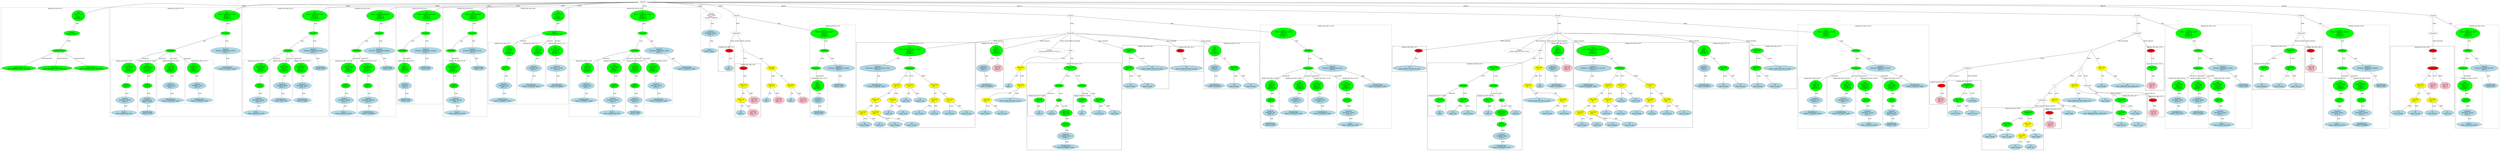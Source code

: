 strict graph "" {
	graph [bb="0,0,22043,1628.2"];
	node [label="\N"];
	subgraph cluster347 {
		graph [bb="18600,364.65,18748,595.47",
			label="rijndael_dec_libc.c:47:7",
			lheight=0.21,
			lp="18674,583.97",
			lwidth=1.83
		];
		348	[fillcolor=pink,
			height=1.041,
			label="Constant
type: int
value: 0",
			pos="18655,410.12",
			style=filled,
			width=1.2767];
		347	[fillcolor=red,
			height=0.5,
			label=Return,
			pos="18648,546.47",
			style=filled,
			width=0.95686];
		347 -- 348	[label=expr,
			lp="18664,483.49",
			pos="18649,528.46 18650,508.26 18652,474.02 18653,447.72"];
	}
	subgraph cluster354 {
		graph [bb="17571,8,18123,467.99",
			label="rijndael_dec_libc.c:50:9",
			lheight=0.21,
			lp="17847,456.49",
			lwidth=1.83
		];
		356	[fillcolor=lightblue,
			height=0.74639,
			label="ID
name: stream",
			pos="17643,158.22",
			style=filled,
			width=1.7874];
		355	[fillcolor=green,
			height=0.74639,
			label="StructRef
type: ->",
			pos="17794,284.17",
			style=filled,
			width=1.3356];
		355 -- 356	[label=name,
			lp="17744,221.19",
			pos="17768,261.58 17741,239.45 17699,205.16 17671,182.45"];
		357	[fillcolor=lightblue,
			height=0.74639,
			label="ID
name: cur_pos",
			pos="17794,158.22",
			style=filled,
			width=1.9053];
		355 -- 357	[label=field,
			lp="17806,221.19",
			pos="17794,257.19 17794,236.03 17794,206.31 17794,185.17"];
		354	[fillcolor=green,
			height=0.74639,
			label="Assignment
op: =",
			pos="17880,410.12",
			style=filled,
			width=1.6106];
		354 -- 355	[label=lvalue,
			lp="17860,347.15",
			pos="17863,384.34 17848,362.58 17826,331.11 17811,309.49"];
		358	[fillcolor=yellow,
			height=0.74639,
			label="BinaryOp
op: +",
			pos="17929,284.17",
			style=filled,
			width=1.3749];
		354 -- 358	[label=rvalue,
			lp="17925,347.15",
			pos="17890,383.44 17899,362.17 17910,332.08 17919,310.82"];
		359	[fillcolor=yellow,
			height=0.74639,
			label="StructRef
type: ->",
			pos="17929,158.22",
			style=filled,
			width=1.3356];
		358 -- 359	[label=left,
			lp="17938,221.19",
			pos="17929,257.19 17929,236.03 17929,206.31 17929,185.17"];
		362	[fillcolor=lightblue,
			height=0.74639,
			label="ID
name: offset",
			pos="18055,158.22",
			style=filled,
			width=1.6696];
		358 -- 362	[label=right,
			lp="18013,221.19",
			pos="17952,260.15 17975,238.16 18008,205.18 18031,182.96"];
		360	[fillcolor=lightblue,
			height=0.74639,
			label="ID
name: stream",
			pos="17871,42.87",
			style=filled,
			width=1.7874];
		359 -- 360	[label=name,
			lp="17916,95.24",
			pos="17916,132.06 17907,113.41 17894,88.076 17884,69.347"];
		361	[fillcolor=lightblue,
			height=0.74639,
			label="ID
name: size",
			pos="18006,42.87",
			style=filled,
			width=1.4731];
		359 -- 361	[label=field,
			lp="17988,95.24",
			pos="17946,132.9 17958,113.91 17976,87.62 17989,68.537"];
	}
	subgraph cluster10 {
		graph [bb="8,858.54,1019,1551.2",
			label="rijndael_dec_libc.h:6:1",
			lheight=0.21,
			lp="513.5,1539.7",
			lwidth=1.75,
			style=dashed
		];
		13	[fillcolor=green,
			height=0.74639,
			label="Enumerator
name: RIJNDAEL_DEC_SEEK_SET",
			pos="174,893.41",
			style="filled,dashed",
			width=4.3998];
		12	[fillcolor=green,
			height=0.5,
			label=EnumeratorList,
			pos="553,1082.8",
			style="filled,dashed",
			width=1.8415];
		12 -- 13	[label="enumerators[0]",
			lp="430,998.6",
			pos="520.06,1067.1 478.15,1048.3 403.69,1014.3 341,983.1 299.42,962.4 252.78,937.48 219.38,919.34"];
		14	[fillcolor=green,
			height=0.74639,
			label="Enumerator
name: RIJNDAEL_DEC_SEEK_CUR",
			pos="511,893.41",
			style="filled,dashed",
			width=4.4587];
		12 -- 14	[label="enumerators[1]",
			lp="578,998.6",
			pos="549.12,1064.5 541.73,1031.5 525.58,959.46 516.86,920.56"];
		15	[fillcolor=green,
			height=0.74639,
			label="Enumerator
name: RIJNDAEL_DEC_SEEK_END",
			pos="850,893.41",
			style="filled,dashed",
			width=4.4587];
		12 -- 15	[label="enumerators[2]",
			lp="735,998.6",
			pos="578.07,1066 629.67,1033.4 748.14,958.68 810.29,919.46"];
		11	[fillcolor=green,
			height=0.74639,
			label="Enum
name: _Origin_",
			pos="670,1272.2",
			style="filled,dashed",
			width=2.0231];
		11 -- 12	[label=values,
			lp="639.5,1188",
			pos="654.22,1245.9 629.96,1207 584.13,1133.7 563.52,1100.6"];
		10	[fillcolor=green,
			height=1.6303,
			label="Decl
name: None
quals: []
storage: []
funcspec: []",
			pos="732,1461.5",
			style="filled,dashed",
			width=1.6303];
		10 -- 11	[label=type,
			lp="719,1377.4",
			pos="713.82,1405.6 702.17,1370.4 687.59,1326.3 678.53,1299"];
	}
	subgraph cluster335 {
		graph [bb="17530,500.99,17678,753.03",
			label="rijndael_dec_libc.c:43:5",
			lheight=0.21,
			lp="17604,741.53",
			lwidth=1.83
		];
		336	[fillcolor=pink,
			height=1.041,
			label="Constant
type: int
value: 0",
			pos="17604,546.47",
			style=filled,
			width=1.2767];
		335	[fillcolor=red,
			height=0.5,
			label=Return,
			pos="17604,704.03",
			style=filled,
			width=0.95686];
		335 -- 336	[label=expr,
			lp="17616,619.84",
			pos="17604,685.79 17604,661.42 17604,616.32 17604,584.24"];
	}
	subgraph cluster309 {
		graph [bb="19064,241.3,19832,1361.9",
			label="rijndael_dec_libc.c:38:5",
			lheight=0.21,
			lp="19448,1350.4",
			lwidth=1.83,
			style=dashed
		];
		subgraph cluster316 {
			graph [bb="19072,375.25,19262,793.72",
				label="rijndael_dec_libc.c:38:68",
				lheight=0.21,
				lp="19167,782.22",
				lwidth=1.93,
				style=dashed
			];
			318	[fillcolor=lightblue,
				height=0.74639,
				label="IdentifierType
names: ['long', 'int']",
				pos="19167,410.12",
				style="filled,dashed",
				width=2.4159];
			317	[fillcolor=lightblue,
				height=1.041,
				label="TypeDecl
declname: offset
quals: []",
				pos="19175,546.47",
				style="filled,dashed",
				width=2.1017];
			317 -- 318	[label=type,
				lp="19184,483.49",
				pos="19173,508.76 19171,486.07 19170,457.51 19169,437.15"];
			316	[fillcolor=green,
				height=1.6303,
				label="Decl
name: offset
quals: []
storage: []
funcspec: []",
				pos="19191,704.03",
				style="filled,dashed",
				width=1.6696];
			316 -- 317	[label=type,
				lp="19195,619.84",
				pos="19185,645.55 19183,624.95 19181,602.31 19179,583.97"];
		}
		subgraph cluster319 {
			graph [bb="19270,375.25,19440,793.72",
				label="rijndael_dec_libc.c:39:32",
				lheight=0.21,
				lp="19355,782.22",
				lwidth=1.93,
				style=dashed
			];
			321	[fillcolor=lightblue,
				height=0.74639,
				label="IdentifierType
names: ['Origin']",
				pos="19355,410.12",
				style="filled,dashed",
				width=2.1213];
			320	[fillcolor=lightblue,
				height=1.041,
				label="TypeDecl
declname: origin
quals: []",
				pos="19355,546.47",
				style="filled,dashed",
				width=2.141];
			320 -- 321	[label=type,
				lp="19367,483.49",
				pos="19355,508.76 19355,486.07 19355,457.51 19355,437.15"];
			319	[fillcolor=green,
				height=1.6303,
				label="Decl
name: origin
quals: []
storage: []
funcspec: []",
				pos="19355,704.03",
				style="filled,dashed",
				width=1.6892];
			319 -- 320	[label=type,
				lp="19367,619.84",
				pos="19355,645.11 19355,624.72 19355,602.38 19355,584.22"];
		}
		subgraph cluster312 {
			graph [bb="19448,249.3,19684,793.72",
				label="rijndael_dec_libc.c:38:50",
				lheight=0.21,
				lp="19566,782.22",
				lwidth=1.93,
				style=dashed
			];
			315	[fillcolor=lightblue,
				height=0.74639,
				label="Struct
name: rijndael_dec_FILE",
				pos="19566,284.17",
				style="filled,dashed",
				width=3.0641];
			314	[fillcolor=lightblue,
				height=1.041,
				label="TypeDecl
declname: stream
quals: []",
				pos="19551,410.12",
				style="filled,dashed",
				width=2.2195];
			314 -- 315	[label=type,
				lp="19572,347.15",
				pos="19555,372.6 19558,352.89 19561,329.03 19563,311.21"];
			313	[fillcolor=green,
				height=0.74639,
				label="PtrDecl
quals: []",
				pos="19537,546.47",
				style="filled,dashed",
				width=1.2178];
			313 -- 314	[label=type,
				lp="19556,483.49",
				pos="19540,519.57 19542,499.13 19545,470.38 19547,447.61"];
			312	[fillcolor=green,
				height=1.6303,
				label="Decl
name: stream
quals: []
storage: []
funcspec: []",
				pos="19528,704.03",
				style="filled,dashed",
				width=1.7874];
			312 -- 313	[label=type,
				lp="19546,619.84",
				pos="19531,645.11 19533,620.57 19534,593.22 19535,573.72"];
		}
		311	[fillcolor=green,
			height=0.5,
			label=ParamList,
			pos="19355,893.41",
			style="filled,dashed",
			width=1.3179];
		311 -- 316	[label="params[1]",
			lp="19314,809.22",
			pos="19340,876.14 19322,856.69 19292,823.09 19266,793.72 19254,779.59 19240,764.03 19228,749.93"];
		311 -- 319	[label="params[2]",
			lp="19383,809.22",
			pos="19355,875.12 19355,849.84 19355,801.61 19355,762.94"];
		311 -- 312	[label="params[0]",
			lp="19465,809.22",
			pos="19370,876.11 19396,848.15 19449,790.14 19487,749.45"];
		310	[fillcolor=green,
			height=0.5,
			label=FuncDecl,
			pos="19355,1082.8",
			style="filled,dashed",
			width=1.2457];
		310 -- 311	[label=args,
			lp="19366,998.6",
			pos="19355,1064.5 19355,1028.8 19355,947.32 19355,911.66"];
		322	[fillcolor=lightblue,
			height=1.041,
			label="TypeDecl
declname: rijndael_dec_fseek
quals: []",
			pos="19600,893.41",
			style="filled,dashed",
			width=3.5159];
		310 -- 322	[label=type,
			lp="19483,998.6",
			pos="19375,1066.5 19414,1036.6 19501,969.84 19555,928.83"];
		323	[fillcolor=lightblue,
			height=0.74639,
			label="IdentifierType
names: ['int']",
			pos="19758,704.03",
			style="filled,dashed",
			width=1.8463];
		322 -- 323	[label=type,
			lp="19694,809.22",
			pos="19633,856.77 19650,838.21 19670,815 19688,793.72 19706,772.53 19725,747.78 19739,729.82"];
		309	[fillcolor=green,
			height=1.6303,
			label="Decl
name: rijndael_dec_fseek
quals: []
storage: []
funcspec: []",
			pos="19268,1272.2",
			style="filled,dashed",
			width=3.0641];
		309 -- 310	[label=type,
			lp="19321,1188",
			pos="19294,1214.9 19312,1175.9 19335,1126.5 19347,1100.9"];
	}
	subgraph cluster342 {
		graph [bb="18756,249.3,19056,604.34",
			label="rijndael_dec_libc.c:46:7",
			lheight=0.21,
			lp="18906,592.84",
			lwidth=1.83
		];
		344	[fillcolor=lightblue,
			height=0.74639,
			label="ID
name: stream",
			pos="18828,284.17",
			style=filled,
			width=1.7874];
		343	[fillcolor=green,
			height=0.74639,
			label="StructRef
type: ->",
			pos="18828,410.12",
			style=filled,
			width=1.3356];
		343 -- 344	[label=name,
			lp="18844,347.15",
			pos="18828,383.14 18828,361.98 18828,332.27 18828,311.12"];
		345	[fillcolor=lightblue,
			height=0.74639,
			label="ID
name: cur_pos",
			pos="18979,284.17",
			style=filled,
			width=1.9053];
		343 -- 345	[label=field,
			lp="18926,347.15",
			pos="18854,387.53 18881,365.48 18923,331.33 18950,308.62"];
		342	[fillcolor=green,
			height=0.74639,
			label="Assignment
op: +=",
			pos="18828,546.47",
			style=filled,
			width=1.6106];
		342 -- 343	[label=lvalue,
			lp="18845,483.49",
			pos="18828,519.57 18828,495.93 18828,461.16 18828,437.41"];
		346	[fillcolor=lightblue,
			height=0.74639,
			label="ID
name: offset",
			pos="18954,410.12",
			style=filled,
			width=1.6696];
		342 -- 346	[label=rvalue,
			lp="18908,483.49",
			pos="18851,521.45 18873,497.15 18908,459.78 18931,435.39"];
	}
	subgraph cluster213 {
		graph [bb="10781,669.16,11189,1140.7",
			label="rijndael_dec_libc.c:20:3",
			lheight=0.21,
			lp="10985,1129.2",
			lwidth=1.83
		];
		215	[fillcolor=lightblue,
			height=0.74639,
			label="ID
name: stream",
			pos="10853,704.03",
			style=filled,
			width=1.7874];
		214	[fillcolor=green,
			height=0.74639,
			label="StructRef
type: ->",
			pos="10837,893.41",
			style=filled,
			width=1.3356];
		214 -- 215	[label=name,
			lp="10860,809.22",
			pos="10839,866.36 10842,830.66 10848,766.91 10851,731.16"];
		216	[fillcolor=lightblue,
			height=0.74639,
			label="ID
name: cur_pos",
			pos="11004,704.03",
			style=filled,
			width=1.9053];
		214 -- 216	[label=field,
			lp="10932,809.22",
			pos="10858,868.95 10876,849 10903,819.56 10926,793.72 10945,772.13 10967,747.42 10983,729.57"];
		213	[fillcolor=green,
			height=0.74639,
			label="Assignment
op: +=",
			pos="10847,1082.8",
			style=filled,
			width=1.6106];
		213 -- 214	[label=lvalue,
			lp="10860,998.6",
			pos="10846,1055.7 10844,1020 10840,956.28 10838,920.54"];
		217	[fillcolor=lightblue,
			height=0.74639,
			label="ID
name: number_of_chars_to_read",
			pos="11042,893.41",
			style=filled,
			width=3.8694];
		213 -- 217	[label=rvalue,
			lp="10956,998.6",
			pos="10872,1058.1 10908,1022.7 10977,956.47 11015,920.05"];
	}
	subgraph cluster247 {
		graph [bb="14210,669.16,14459,1172.5",
			label="rijndael_dec_libc.c:27:33",
			lheight=0.21,
			lp="14334,1161",
			lwidth=1.93
		];
		249	[fillcolor=lightblue,
			height=0.74639,
			label="IdentifierType
names: ['unsigned']",
			pos="14304,704.03",
			style="filled,dashed",
			width=2.3963];
		248	[fillcolor=lightblue,
			height=1.041,
			label="TypeDecl
declname: i2
quals: []",
			pos="14280,893.41",
			style=filled,
			width=1.7088];
		248 -- 249	[label=type,
			lp="14304,809.22",
			pos="14285,855.84 14289,819.09 14297,763.39 14301,730.97"];
		247	[fillcolor=green,
			height=1.6303,
			label="Decl
name: i2
quals: []
storage: []
funcspec: []",
			pos="14280,1082.8",
			style=filled,
			width=1.591];
		247 -- 248	[label=type,
			lp="14292,998.6",
			pos="14280,1024 14280,993.72 14280,957.47 14280,931.03"];
		250	[fillcolor=pink,
			height=1.041,
			label="Constant
type: int
value: 0",
			pos="14405,893.41",
			style=filled,
			width=1.2767];
		247 -- 250	[label=init,
			lp="14356,998.6",
			pos="14314,1035.6 14326,1019.2 14339,1000.5 14351,983.1 14363,965.07 14376,944.45 14386,927.64"];
	}
	subgraph cluster251 {
		graph [bb="14467,249.3,15526,1172.5",
			label="rijndael_dec_libc.c:28:17",
			lheight=0.21,
			lp="14996,1161",
			lwidth=1.93
		];
		253	[fillcolor=lightblue,
			height=0.74639,
			label="IdentifierType
names: ['unsigned', 'long']",
			pos="14592,704.03",
			style="filled,dashed",
			width=3.1034];
		252	[fillcolor=lightblue,
			height=1.041,
			label="TypeDecl
declname: number_of_chars_to_write
quals: []",
			pos="14633,893.41",
			style=filled,
			width=4.3998];
		252 -- 253	[label=type,
			lp="14629,809.22",
			pos="14625,855.84 14617,819.09 14605,763.39 14598,730.97"];
		251	[fillcolor=green,
			height=1.6303,
			label="Decl
name: number_of_chars_to_write
quals: []
storage: []
funcspec: []",
			pos="14633,1082.8",
			style=filled,
			width=3.948];
		251 -- 252	[label=type,
			lp="14645,998.6",
			pos="14633,1024 14633,993.72 14633,957.47 14633,931.03"];
		254	[fillcolor=green,
			height=0.5,
			label=TernaryOp,
			pos="14883,893.41",
			style=filled,
			width=1.3721];
		251 -- 254	[label=init,
			lp="14798,998.6",
			pos="14721,1036.3 14747,1020.9 14776,1002.6 14800,983.1 14827,961.06 14854,930.03 14870,911.12"];
		255	[fillcolor=yellow,
			height=0.74639,
			label="BinaryOp
op: >=",
			pos="14771,704.03",
			style=filled,
			width=1.3749];
		254 -- 255	[label=cond,
			lp="14852,809.22",
			pos="14873,875.45 14853,842.21 14809,768.36 14786,729.71"];
		266	[fillcolor=yellow,
			height=0.74639,
			label="BinaryOp
op: *",
			pos="14890,704.03",
			style=filled,
			width=1.3749];
		254 -- 266	[label=iftrue,
			lp="14902,809.22",
			pos="14884,875.12 14885,842.14 14888,770.08 14889,731.18"];
		269	[fillcolor=yellow,
			height=0.74639,
			label="BinaryOp
op: -",
			pos="15156,704.03",
			style=filled,
			width=1.3749];
		254 -- 269	[label=iffalse,
			lp="15029,809.22",
			pos="14905,877.08 14954,843.51 15071,763.52 15126,725.62"];
		256	[fillcolor=yellow,
			height=0.74639,
			label="BinaryOp
op: -",
			pos="14637,546.47",
			style=filled,
			width=1.3749];
		255 -- 256	[label=left,
			lp="14714,619.84",
			pos="14751,679.4 14725,650.08 14683,600.37 14657,571.06"];
		263	[fillcolor=yellow,
			height=0.74639,
			label="BinaryOp
op: *",
			pos="14769,546.47",
			style=filled,
			width=1.3749];
		255 -- 263	[label=right,
			lp="14783,619.84",
			pos="14771,676.99 14770,648.28 14770,602.34 14769,573.59"];
		267	[fillcolor=lightblue,
			height=0.74639,
			label="ID
name: size",
			pos="14890,546.47",
			style=filled,
			width=1.4731];
		266 -- 267	[label=left,
			lp="14900,619.84",
			pos="14890,676.99 14890,648.28 14890,602.34 14890,573.59"];
		268	[fillcolor=lightblue,
			height=0.74639,
			label="ID
name: count",
			pos="15020,546.47",
			style=filled,
			width=1.6499];
		266 -- 268	[label=right,
			lp="14976,619.84",
			pos="14910,679.06 14934,650 14975,601.28 15000,571.98"];
		270	[fillcolor=yellow,
			height=0.74639,
			label="StructRef
type: ->",
			pos="15156,546.47",
			style=filled,
			width=1.3356];
		269 -- 270	[label=left,
			lp="15166,619.84",
			pos="15156,676.99 15156,648.28 15156,602.34 15156,573.59"];
		273	[fillcolor=yellow,
			height=0.74639,
			label="StructRef
type: ->",
			pos="15298,546.47",
			style=filled,
			width=1.3356];
		269 -- 273	[label=right,
			lp="15249,619.84",
			pos="15177,679.74 15204,650.33 15250,600.03 15277,570.66"];
		258	[fillcolor=lightblue,
			height=0.74639,
			label="ID
name: stream",
			pos="14539,284.17",
			style=filled,
			width=1.7874];
		257	[fillcolor=yellow,
			height=0.74639,
			label="StructRef
type: ->",
			pos="14523,410.12",
			style=filled,
			width=1.3356];
		257 -- 258	[label=name,
			lp="14548,347.15",
			pos="14526,383.14 14529,361.98 14533,332.27 14536,311.12"];
		259	[fillcolor=lightblue,
			height=0.74639,
			label="ID
name: size",
			pos="14674,284.17",
			style=filled,
			width=1.4731];
		257 -- 259	[label=field,
			lp="14608,347.15",
			pos="14546,385.98 14560,372 14578,354.15 14596,339.65 14611,327.73 14628,315.62 14642,305.86"];
		256 -- 257	[label=left,
			lp="14600,483.49",
			pos="14617,521.76 14596,497.2 14564,459.06 14543,434.6"];
		260	[fillcolor=yellow,
			height=0.74639,
			label="StructRef
type: ->",
			pos="14637,410.12",
			style=filled,
			width=1.3356];
		256 -- 260	[label=right,
			lp="14650,483.49",
			pos="14637,519.57 14637,495.93 14637,461.16 14637,437.41"];
		261	[fillcolor=lightblue,
			height=0.74639,
			label="ID
name: stream",
			pos="14809,284.17",
			style=filled,
			width=1.7874];
		260 -- 261	[label=name,
			lp="14744,347.15",
			pos="14664,387.76 14673,380.32 14684,372 14694,364.65 14721,344.67 14753,322.96 14776,307.28"];
		262	[fillcolor=lightblue,
			height=0.74639,
			label="ID
name: cur_pos",
			pos="14960,284.17",
			style=filled,
			width=1.9053];
		260 -- 262	[label=field,
			lp="14840,347.15",
			pos="14660,386.57 14670,378.38 14682,369.86 14694,364.65 14723,352.34 14733,361.11 14764,354.65 14817,343.44 14831,340.58 14882,321.65 \
14894,317.13 14907,311.46 14919,305.96"];
		264	[fillcolor=lightblue,
			height=0.74639,
			label="ID
name: size",
			pos="14756,410.12",
			style=filled,
			width=1.4731];
		263 -- 264	[label=left,
			lp="14774,483.49",
			pos="14766,519.57 14764,495.93 14761,461.16 14759,437.41"];
		265	[fillcolor=lightblue,
			height=0.74639,
			label="ID
name: count",
			pos="14886,410.12",
			style=filled,
			width=1.6499];
		263 -- 265	[label=right,
			lp="14841,483.49",
			pos="14790,521.76 14811,497.51 14843,460 14865,435.5"];
		271	[fillcolor=lightblue,
			height=0.74639,
			label="ID
name: stream",
			pos="15028,410.12",
			style=filled,
			width=1.7874];
		270 -- 271	[label=name,
			lp="15120,483.49",
			pos="15134,522.38 15111,498.07 15075,459.97 15051,435.28"];
		272	[fillcolor=lightblue,
			height=0.74639,
			label="ID
name: size",
			pos="15163,410.12",
			style=filled,
			width=1.4731];
		270 -- 272	[label=field,
			lp="15172,483.49",
			pos="15157,519.57 15159,495.93 15160,461.16 15162,437.41"];
		274	[fillcolor=lightblue,
			height=0.74639,
			label="ID
name: stream",
			pos="15298,410.12",
			style=filled,
			width=1.7874];
		273 -- 274	[label=name,
			lp="15314,483.49",
			pos="15298,519.57 15298,495.93 15298,461.16 15298,437.41"];
		275	[fillcolor=lightblue,
			height=0.74639,
			label="ID
name: cur_pos",
			pos="15449,410.12",
			style=filled,
			width=1.9053];
		273 -- 275	[label=field,
			lp="15386,483.49",
			pos="15323,523.29 15350,498.91 15394,459.92 15422,434.93"];
	}
	subgraph cluster402 {
		graph [bb="21065,375.25,21635,1131.8",
			label="rijndael_dec_libc.c:65:3",
			lheight=0.21,
			lp="21350,1120.3",
			lwidth=1.83
		];
		406	[fillcolor=lightblue,
			height=0.74639,
			label="ID
name: stream",
			pos="21137,410.12",
			style=filled,
			width=1.7874];
		405	[fillcolor=yellow,
			height=0.74639,
			label="StructRef
type: ->",
			pos="21288,546.47",
			style=filled,
			width=1.3356];
		405 -- 406	[label=name,
			lp="21242,483.49",
			pos="21263,523.29 21236,498.84 21192,459.68 21163,434.7"];
		407	[fillcolor=lightblue,
			height=0.74639,
			label="ID
name: cur_pos",
			pos="21288,410.12",
			style=filled,
			width=1.9053];
		405 -- 407	[label=field,
			lp="21300,483.49",
			pos="21288,519.57 21288,495.93 21288,461.16 21288,437.41"];
		404	[fillcolor=yellow,
			height=0.74639,
			label="BinaryOp
op: ==",
			pos="21340,704.03",
			style=filled,
			width=1.3749];
		404 -- 405	[label=left,
			lp="21324,619.84",
			pos="21331,677.34 21322,648.43 21306,601.76 21297,572.94"];
		408	[fillcolor=yellow,
			height=0.74639,
			label="StructRef
type: ->",
			pos="21439,546.47",
			style=filled,
			width=1.3356];
		404 -- 408	[label=right,
			lp="21408,619.84",
			pos="21356,678.38 21374,649.25 21405,601.08 21423,572"];
		409	[fillcolor=lightblue,
			height=0.74639,
			label="ID
name: stream",
			pos="21439,410.12",
			style=filled,
			width=1.7874];
		408 -- 409	[label=name,
			lp="21454,483.49",
			pos="21439,519.57 21439,495.93 21439,461.16 21439,437.41"];
		410	[fillcolor=lightblue,
			height=0.74639,
			label="ID
name: size",
			pos="21574,410.12",
			style=filled,
			width=1.4731];
		408 -- 410	[label=field,
			lp="21518,483.49",
			pos="21462,522.68 21487,498.13 21526,459.25 21551,434.48"];
		403	[fillcolor=red,
			height=0.5,
			label=TernaryOp,
			pos="21453,893.41",
			style=filled,
			width=1.3721];
		403 -- 404	[label=cond,
			lp="21420,809.22",
			pos="21443,875.78 21423,842.73 21378,768.63 21355,729.81"];
		411	[fillcolor=pink,
			height=1.041,
			label="Constant
type: int
value: 1",
			pos="21453,704.03",
			style=filled,
			width=1.2767];
		403 -- 411	[label=iftrue,
			lp="21468,809.22",
			pos="21453,875.12 21453,844.95 21453,782.07 21453,741.8"];
		412	[fillcolor=pink,
			height=1.041,
			label="Constant
type: int
value: 0",
			pos="21563,704.03",
			style=filled,
			width=1.2767];
		403 -- 412	[label=iffalse,
			lp="21521,809.22",
			pos="21463,875.45 21481,844.46 21520,778.18 21544,738.02"];
		402	[fillcolor=red,
			height=0.5,
			label=Return,
			pos="21453,1082.8",
			style=filled,
			width=0.95686];
		402 -- 403	[label=expr,
			lp="21466,998.6",
			pos="21453,1064.5 21453,1028.8 21453,947.32 21453,911.66"];
	}
	subgraph cluster241 {
		graph [bb="13711,669.16,14202,1172.5",
			label="rijndael_dec_libc.c:27:12",
			lheight=0.21,
			lp="13956,1161",
			lwidth=1.93
		];
		243	[fillcolor=lightblue,
			height=0.74639,
			label="IdentifierType
names: ['unsigned']",
			pos="13805,704.03",
			style="filled,dashed",
			width=2.3963];
		242	[fillcolor=lightblue,
			height=1.041,
			label="TypeDecl
declname: i
quals: []",
			pos="13828,893.41",
			style=filled,
			width=1.5713];
		242 -- 243	[label=type,
			lp="13831,809.22",
			pos="13824,855.84 13819,819.09 13812,763.39 13808,730.97"];
		241	[fillcolor=green,
			height=1.6303,
			label="Decl
name: i
quals: []
storage: []
funcspec: []",
			pos="13900,1082.8",
			style=filled,
			width=1.591];
		241 -- 242	[label=type,
			lp="13883,998.6",
			pos="13879,1027.8 13867,996.38 13852,957.58 13842,929.94"];
		244	[fillcolor=green,
			height=0.74639,
			label="StructRef
type: ->",
			pos="13974,893.41",
			style=filled,
			width=1.3356];
		241 -- 244	[label=init,
			lp="13944,998.6",
			pos="13921,1028.1 13935,992.51 13953,947.46 13964,919.8"];
		245	[fillcolor=lightblue,
			height=0.74639,
			label="ID
name: stream",
			pos="13974,704.03",
			style=filled,
			width=1.7874];
		244 -- 245	[label=name,
			lp="13990,809.22",
			pos="13974,866.36 13974,830.66 13974,766.91 13974,731.16"];
		246	[fillcolor=lightblue,
			height=0.74639,
			label="ID
name: cur_pos",
			pos="14125,704.03",
			style=filled,
			width=1.9053];
		244 -- 246	[label=field,
			lp="14058,809.22",
			pos="13993,868.68 14022,833.03 14076,765.98 14105,729.76"];
	}
	subgraph cluster197 {
		graph [bb="8611,8,9449,951.28",
			label="rijndael_dec_libc.c:19:7",
			lheight=0.21,
			lp="9030,939.78",
			lwidth=1.83
		];
		subgraph cluster211 {
			graph [bb="9023,375.25,9178,604.34",
				label="rijndael_dec_libc.c:19:56",
				lheight=0.21,
				lp="9100.5,592.84",
				lwidth=1.93
			];
			212	[fillcolor=lightblue,
				height=0.74639,
				label="ID
name: i",
				pos="9100,410.12",
				style=filled,
				width=1.1392];
			211	[fillcolor=green,
				height=0.74639,
				label="UnaryOp
op: p++",
				pos="9100,546.47",
				style=filled,
				width=1.316];
			211 -- 212	[label=expr,
				lp="9097.5,483.49",
				pos="9091.5,519.99 9088.8,510.95 9086.3,500.62 9085,490.99 9082.5,472.68 9086.5,452.19 9091,436.55"];
		}
		subgraph cluster205 {
			graph [bb="8619,375.25,8774,604.34",
				label="rijndael_dec_libc.c:19:33",
				lheight=0.21,
				lp="8696.5,592.84",
				lwidth=1.93
			];
			206	[fillcolor=lightblue,
				height=0.74639,
				label="ID
name: i2",
				pos="8718,410.12",
				style=filled,
				width=1.2767];
			205	[fillcolor=green,
				height=0.74639,
				label="UnaryOp
op: p++",
				pos="8718,546.47",
				style=filled,
				width=1.316];
			205 -- 206	[label=expr,
				lp="8715.5,483.49",
				pos="8709.5,519.99 8706.8,510.95 8704.3,500.62 8703,490.99 8700.5,472.68 8704.5,452.19 8709,436.55"];
		}
		203	[fillcolor=lightblue,
			height=0.74639,
			label="IdentifierType
names: ['unsigned', 'char']",
			pos="8956,42.87",
			style="filled,dashed",
			width=3.0838];
		202	[fillcolor=lightblue,
			height=1.041,
			label="TypeDecl
declname: None
quals: []",
			pos="8956,158.22",
			style=filled,
			width=2.082];
		202 -- 203	[label=type,
			lp="8968,95.24",
			pos="8956,120.73 8956,104.16 8956,84.947 8956,69.874"];
		201	[fillcolor=green,
			height=0.74639,
			label="PtrDecl
quals: []",
			pos="8956,284.17",
			style=filled,
			width=1.2178];
		201 -- 202	[label=type,
			lp="8968,221.19",
			pos="8956,257.19 8956,239.44 8956,215.66 8956,195.98"];
		200	[fillcolor=green,
			height=1.041,
			label="Typename
name: None
quals: []",
			pos="8956,410.12",
			style=filled,
			width=1.6303];
		200 -- 201	[label=type,
			lp="8968,347.15",
			pos="8956,372.6 8956,352.89 8956,329.03 8956,311.21"];
		199	[fillcolor=green,
			height=0.5,
			label=Cast,
			pos="8875,546.47",
			style=filled,
			width=0.75];
		199 -- 200	[label=to_type,
			lp="8936.5,483.49",
			pos="8884.6,529.53 8897.1,508.89 8919.1,472.35 8935.4,445.31"];
		204	[fillcolor=lightblue,
			height=0.74639,
			label="ID
name: ptr",
			pos="8831,410.12",
			style=filled,
			width=1.3553];
		199 -- 204	[label=expr,
			lp="8869.5,483.49",
			pos="8869.5,528.73 8862,505.66 8848.3,463.88 8839.4,436.83"];
		198	[fillcolor=green,
			height=0.5,
			label=ArrayRef,
			pos="8875,704.03",
			style=filled,
			width=1.2277];
		198 -- 205	[label=subscript,
			lp="8816.5,619.84",
			pos="8857.3,687.43 8835.9,668.36 8798.9,634.85 8769,604.34 8758.5,593.65 8747.3,581.31 8738.1,570.87"];
		198 -- 199	[label=name,
			lp="8890.5,619.84",
			pos="8875,685.79 8875,655.89 8875,594.74 8875,564.79"];
		197	[fillcolor=green,
			height=0.74639,
			label="Assignment
op: =",
			pos="8987,893.41",
			style=filled,
			width=1.6106];
		197 -- 198	[label=lvalue,
			lp="8959,809.22",
			pos="8971.9,867.14 8948.6,828.18 8904.6,754.51 8884.9,721.62"];
		207	[fillcolor=green,
			height=0.5,
			label=ArrayRef,
			pos="9100,704.03",
			style=filled,
			width=1.2277];
		197 -- 207	[label=rvalue,
			lp="9058,809.22",
			pos="9002.2,867.14 9025.7,828.18 9070.2,754.51 9090,721.62"];
		207 -- 211	[label=subscript,
			lp="9124.5,619.84",
			pos="9100,685.79 9100,658.58 9100,605.49 9100,573.58"];
		208	[fillcolor=green,
			height=0.74639,
			label="StructRef
type: ->",
			pos="9250,546.47",
			style=filled,
			width=1.3356];
		207 -- 208	[label=name,
			lp="9199.5,619.84",
			pos="9115.5,686.97 9142.2,659.26 9197.1,602.37 9227.8,570.46"];
		209	[fillcolor=lightblue,
			height=0.74639,
			label="ID
name: stream",
			pos="9250,410.12",
			style=filled,
			width=1.7874];
		208 -- 209	[label=name,
			lp="9265.5,483.49",
			pos="9250,519.57 9250,495.93 9250,461.16 9250,437.41"];
		210	[fillcolor=lightblue,
			height=0.74639,
			label="ID
name: data",
			pos="9387,410.12",
			style=filled,
			width=1.5124];
		208 -- 210	[label=field,
			lp="9331.5,483.49",
			pos="9273.2,522.68 9298.3,498.13 9337.9,459.25 9363.2,434.48"];
	}
	subgraph cluster50 {
		graph [bb="2884,367.25,4027,1551.2",
			label="rijndael_dec_libc.h:16:15",
			lheight=0.21,
			lp="3455.5,1539.7",
			lwidth=1.93,
			style=dashed
		];
		subgraph cluster63 {
			graph [bb="2892,375.25,3128,983.1",
				label="rijndael_dec_libc.h:17:83",
				lheight=0.21,
				lp="3010,971.6",
				lwidth=1.93,
				style=dashed
			];
			66	[fillcolor=lightblue,
				height=0.74639,
				label="Struct
name: rijndael_dec_FILE",
				pos="3010,410.12",
				style="filled,dashed",
				width=3.0641];
			65	[fillcolor=lightblue,
				height=1.041,
				label="TypeDecl
declname: stream
quals: []",
				pos="3019,546.47",
				style="filled,dashed",
				width=2.2195];
			65 -- 66	[label=type,
				lp="3028,483.49",
				pos="3016.5,508.76 3015,486.07 3013.1,457.51 3011.7,437.15"];
			64	[fillcolor=green,
				height=0.74639,
				label="PtrDecl
quals: []",
				pos="3031,704.03",
				style="filled,dashed",
				width=1.2178];
			64 -- 65	[label=type,
				lp="3037,619.84",
				pos="3029,676.99 3027,651.56 3024,612.63 3021.8,584.09"];
			63	[fillcolor=green,
				height=1.6303,
				label="Decl
name: stream
quals: []
storage: []
funcspec: []",
				pos="3055,893.41",
				style="filled,dashed",
				width=1.7874];
			63 -- 64	[label=type,
				lp="3058,809.22",
				pos="3047.6,834.92 3043.2,800.28 3037.8,757.83 3034.3,731.1"];
		}
		subgraph cluster53 {
			graph [bb="3136,375.25,3291,983.1",
				label="rijndael_dec_libc.h:16:48",
				lheight=0.21,
				lp="3213.5,971.6",
				lwidth=1.93,
				style=dashed
			];
			56	[fillcolor=lightblue,
				height=0.74639,
				label="IdentifierType
names: ['void']",
				pos="3214,410.12",
				style="filled,dashed",
				width=1.9053];
			55	[fillcolor=lightblue,
				height=1.041,
				label="TypeDecl
declname: ptr
quals: ['const']",
				pos="3214,546.47",
				style="filled,dashed",
				width=1.866];
			55 -- 56	[label=type,
				lp="3226,483.49",
				pos="3214,508.76 3214,486.07 3214,457.51 3214,437.15"];
			54	[fillcolor=green,
				height=0.74639,
				label="PtrDecl
quals: []",
				pos="3215,704.03",
				style="filled,dashed",
				width=1.2178];
			54 -- 55	[label=type,
				lp="3227,619.84",
				pos="3214.8,676.99 3214.7,651.56 3214.4,612.63 3214.2,584.09"];
			53	[fillcolor=green,
				height=1.6303,
				label="Decl
name: ptr
quals: ['const']
storage: []
funcspec: []",
				pos="3215,893.41",
				style="filled,dashed",
				width=1.866];
			53 -- 54	[label=type,
				lp="3227,809.22",
				pos="3215,834.66 3215,800.04 3215,757.69 3215,731.03"];
		}
		subgraph cluster57 {
			graph [bb="3299,511.6,3539,983.1",
				label="rijndael_dec_libc.h:16:68",
				lheight=0.21,
				lp="3419,971.6",
				lwidth=1.93,
				style=dashed
			];
			59	[fillcolor=lightblue,
				height=0.74639,
				label="IdentifierType
names: ['unsigned', 'long']",
				pos="3419,546.47",
				style="filled,dashed",
				width=3.1034];
			58	[fillcolor=lightblue,
				height=1.041,
				label="TypeDecl
declname: size
quals: []",
				pos="3419,704.03",
				style="filled,dashed",
				width=1.9249];
			58 -- 59	[label=type,
				lp="3431,619.84",
				pos="3419,666.16 3419,637.59 3419,598.73 3419,573.37"];
			57	[fillcolor=green,
				height=1.6303,
				label="Decl
name: size
quals: []
storage: []
funcspec: []",
				pos="3419,893.41",
				style="filled,dashed",
				width=1.591];
			57 -- 58	[label=type,
				lp="3431,809.22",
				pos="3419,834.66 3419,804.34 3419,768.09 3419,741.65"];
		}
		subgraph cluster60 {
			graph [bb="3547,511.6,3787,983.1",
				label="rijndael_dec_libc.h:17:51",
				lheight=0.21,
				lp="3667,971.6",
				lwidth=1.93,
				style=dashed
			];
			62	[fillcolor=lightblue,
				height=0.74639,
				label="IdentifierType
names: ['unsigned', 'long']",
				pos="3667,546.47",
				style="filled,dashed",
				width=3.1034];
			61	[fillcolor=lightblue,
				height=1.041,
				label="TypeDecl
declname: count
quals: []",
				pos="3649,704.03",
				style="filled,dashed",
				width=2.1017];
			61 -- 62	[label=type,
				lp="3672,619.84",
				pos="3653.2,666.56 3656.5,638 3661,598.98 3664,573.51"];
			60	[fillcolor=green,
				height=1.6303,
				label="Decl
name: count
quals: []
storage: []
funcspec: []",
				pos="3622,893.41",
				style="filled,dashed",
				width=1.6499];
			60 -- 61	[label=type,
				lp="3647,809.22",
				pos="3630.2,835.17 3634.6,804.71 3639.9,768.17 3643.7,741.57"];
		}
		52	[fillcolor=green,
			height=0.5,
			label=ParamList,
			pos="3419,1082.8",
			style="filled,dashed",
			width=1.3179];
		52 -- 63	[label="params[3]",
			lp="3196,998.6",
			pos="3376.5,1074.4 3317.5,1062.6 3209.5,1035.4 3132,983.1 3116.1,972.38 3101.5,957.57 3089.4,943.13"];
		52 -- 53	[label="params[0]",
			lp="3346,998.6",
			pos="3397.5,1066.4 3372.1,1047.8 3328.9,1014.9 3295,983.1 3281.3,970.17 3267.2,955.23 3254.7,941.34"];
		52 -- 57	[label="params[1]",
			lp="3447,998.6",
			pos="3419,1064.5 3419,1039.2 3419,990.98 3419,952.32"];
		52 -- 60	[label="params[2]",
			lp="3562,998.6",
			pos="3440.5,1066.4 3466,1047.8 3509.2,1015.1 3543,983.1 3557.2,969.64 3571.8,953.95 3584.4,939.55"];
		51	[fillcolor=green,
			height=0.5,
			label=FuncDecl,
			pos="3890,1272.2",
			style="filled,dashed",
			width=1.2457];
		51 -- 52	[label=args,
			lp="3708.5,1188",
			pos="3859.1,1258.9 3774,1225 3536.6,1130.6 3450.6,1096.4"];
		67	[fillcolor=lightblue,
			height=1.041,
			label="TypeDecl
declname: rijndael_dec_fwrite
quals: []",
			pos="3890,1082.8",
			style="filled,dashed",
			width=3.5748];
		51 -- 67	[label=type,
			lp="3902,1188",
			pos="3890,1253.9 3890,1223.7 3890,1160.8 3890,1120.6"];
		68	[fillcolor=lightblue,
			height=0.74639,
			label="IdentifierType
names: ['unsigned', 'long']",
			pos="3907,893.41",
			style="filled,dashed",
			width=3.1034];
		67 -- 68	[label=type,
			lp="3910,998.6",
			pos="3893.3,1045.2 3896.7,1008.5 3901.7,952.77 3904.6,920.35"];
		50	[fillcolor=green,
			height=1.6303,
			label="Decl
name: rijndael_dec_fwrite
quals: []
storage: []
funcspec: []",
			pos="3898,1461.5",
			style="filled,dashed",
			width=3.1427];
		50 -- 51	[label=type,
			lp="3907,1377.4",
			pos="3895.5,1402.8 3893.9,1364.1 3891.8,1315.7 3890.7,1290.4"];
	}
	subgraph cluster130 {
		graph [bb="6368,858.54,6509,1131.8",
			label="rijndael_dec_libc.c:7:3",
			lheight=0.21,
			lp="6438.5,1120.3",
			lwidth=1.74
		];
		131	[fillcolor=lightblue,
			height=0.74639,
			label="ID
name: c",
			pos="6459,893.41",
			style=filled,
			width=1.1785];
		130	[fillcolor=red,
			height=0.5,
			label=Return,
			pos="6464,1082.8",
			style=filled,
			width=0.95686];
		130 -- 131	[label=expr,
			lp="6474.5,998.6",
			pos="6463.5,1064.5 6462.7,1031.5 6460.7,959.46 6459.7,920.56"];
	}
	subgraph cluster218 {
		graph [bb="7601,858.54,7895,1131.8",
			label="rijndael_dec_libc.c:21:3",
			lheight=0.21,
			lp="7748,1120.3",
			lwidth=1.83
		];
		219	[fillcolor=lightblue,
			height=0.74639,
			label="ID
name: number_of_chars_to_read",
			pos="7748,893.41",
			style=filled,
			width=3.8694];
		218	[fillcolor=red,
			height=0.5,
			label=Return,
			pos="7826,1082.8",
			style=filled,
			width=0.95686];
		218 -- 219	[label=expr,
			lp="7806.5,998.6",
			pos="7818.9,1064.8 7805.3,1031.9 7775,959.34 7758.8,920.36"];
	}
	subgraph cluster221 {
		graph [bb="15956,241.3,17099,1361.9",
			label="rijndael_dec_libc.c:24:15",
			lheight=0.21,
			lp="16528,1350.4",
			lwidth=1.93,
			style=dashed
		];
		subgraph cluster228 {
			graph [bb="15964,375.25,16204,793.72",
				label="rijndael_dec_libc.c:24:67",
				lheight=0.21,
				lp="16084,782.22",
				lwidth=1.93,
				style=dashed
			];
			230	[fillcolor=lightblue,
				height=0.74639,
				label="IdentifierType
names: ['unsigned', 'long']",
				pos="16084,410.12",
				style="filled,dashed",
				width=3.1034];
			229	[fillcolor=lightblue,
				height=1.041,
				label="TypeDecl
declname: size
quals: []",
				pos="16105,546.47",
				style="filled,dashed",
				width=1.9249];
			229 -- 230	[label=type,
				lp="16109,483.49",
				pos="16099,509.11 16096,486.42 16091,457.74 16088,437.28"];
			228	[fillcolor=green,
				height=1.6303,
				label="Decl
name: size
quals: []
storage: []
funcspec: []",
				pos="16135,704.03",
				style="filled,dashed",
				width=1.591];
			228 -- 229	[label=type,
				lp="16132,619.84",
				pos="16124,645.99 16120,625.35 16116,602.61 16112,584.18"];
		}
		subgraph cluster231 {
			graph [bb="16212,375.25,16452,793.72",
				label="rijndael_dec_libc.c:25:50",
				lheight=0.21,
				lp="16332,782.22",
				lwidth=1.93,
				style=dashed
			];
			233	[fillcolor=lightblue,
				height=0.74639,
				label="IdentifierType
names: ['unsigned', 'long']",
				pos="16332,410.12",
				style="filled,dashed",
				width=3.1034];
			232	[fillcolor=lightblue,
				height=1.041,
				label="TypeDecl
declname: count
quals: []",
				pos="16352,546.47",
				style="filled,dashed",
				width=2.1017];
			232 -- 233	[label=type,
				lp="16356,483.49",
				pos="16347,508.76 16343,486.07 16339,457.51 16336,437.15"];
			231	[fillcolor=green,
				height=1.6303,
				label="Decl
name: count
quals: []
storage: []
funcspec: []",
				pos="16381,704.03",
				style="filled,dashed",
				width=1.6499];
			231 -- 232	[label=type,
				lp="16379,619.84",
				pos="16370,645.99 16367,625.35 16362,602.61 16359,584.18"];
		}
		subgraph cluster234 {
			graph [bb="16460,249.3,16696,793.72",
				label="rijndael_dec_libc.c:25:82",
				lheight=0.21,
				lp="16578,782.22",
				lwidth=1.93,
				style=dashed
			];
			237	[fillcolor=lightblue,
				height=0.74639,
				label="Struct
name: rijndael_dec_FILE",
				pos="16578,284.17",
				style="filled,dashed",
				width=3.0641];
			236	[fillcolor=lightblue,
				height=1.041,
				label="TypeDecl
declname: stream
quals: []",
				pos="16563,410.12",
				style="filled,dashed",
				width=2.2195];
			236 -- 237	[label=type,
				lp="16584,347.15",
				pos="16567,372.6 16570,352.89 16573,329.03 16575,311.21"];
			235	[fillcolor=green,
				height=0.74639,
				label="PtrDecl
quals: []",
				pos="16549,546.47",
				style="filled,dashed",
				width=1.2178];
			235 -- 236	[label=type,
				lp="16568,483.49",
				pos="16552,519.57 16554,499.13 16557,470.38 16559,447.61"];
			234	[fillcolor=green,
				height=1.6303,
				label="Decl
name: stream
quals: []
storage: []
funcspec: []",
				pos="16540,704.03",
				style="filled,dashed",
				width=1.7874];
			234 -- 235	[label=type,
				lp="16558,619.84",
				pos="16543,645.11 16545,620.57 16546,593.22 16547,573.72"];
		}
		subgraph cluster224 {
			graph [bb="16704,249.3,16859,793.72",
				label="rijndael_dec_libc.c:24:47",
				lheight=0.21,
				lp="16782,782.22",
				lwidth=1.93,
				style=dashed
			];
			227	[fillcolor=lightblue,
				height=0.74639,
				label="IdentifierType
names: ['void']",
				pos="16781,284.17",
				style="filled,dashed",
				width=1.9053];
			226	[fillcolor=lightblue,
				height=1.041,
				label="TypeDecl
declname: ptr
quals: ['const']",
				pos="16780,410.12",
				style="filled,dashed",
				width=1.866];
			226 -- 227	[label=type,
				lp="16793,347.15",
				pos="16780,372.6 16780,352.89 16781,329.03 16781,311.21"];
			225	[fillcolor=green,
				height=0.74639,
				label="PtrDecl
quals: []",
				pos="16779,546.47",
				style="filled,dashed",
				width=1.2178];
			225 -- 226	[label=type,
				lp="16792,483.49",
				pos="16779,519.57 16779,499.13 16780,470.38 16780,447.61"];
			224	[fillcolor=green,
				height=1.6303,
				label="Decl
name: ptr
quals: ['const']
storage: []
funcspec: []",
				pos="16779,704.03",
				style="filled,dashed",
				width=1.866];
			224 -- 225	[label=type,
				lp="16791,619.84",
				pos="16779,645.11 16779,620.57 16779,593.22 16779,573.72"];
		}
		223	[fillcolor=green,
			height=0.5,
			label=ParamList,
			pos="16460,893.41",
			style="filled,dashed",
			width=1.3179];
		223 -- 228	[label="params[1]",
			lp="16267,809.22",
			pos="16420,883.52 16368,870.4 16275,842.01 16208,793.72 16193,782.59 16179,767.51 16167,752.94"];
		223 -- 231	[label="params[2]",
			lp="16456,809.22",
			pos="16453,875.45 16442,849.32 16420,798.12 16404,758.63"];
		223 -- 234	[label="params[3]",
			lp="16526,809.22",
			pos="16467,875.45 16478,849.42 16500,798.47 16517,759.04"];
		223 -- 224	[label="params[0]",
			lp="16714,809.22",
			pos="16477,876.47 16492,863.45 16514,845.5 16537,834.72 16604,802.58 16636,832.43 16700,793.72 16717,783.68 16732,769.05 16744,754.56"];
		222	[fillcolor=green,
			height=0.5,
			label=FuncDecl,
			pos="16460,1082.8",
			style="filled,dashed",
			width=1.2457];
		222 -- 223	[label=args,
			lp="16472,998.6",
			pos="16460,1064.5 16460,1028.8 16460,947.32 16460,911.66"];
		238	[fillcolor=lightblue,
			height=1.041,
			label="TypeDecl
declname: rijndael_dec_fwrite
quals: []",
			pos="16675,893.41",
			style="filled,dashed",
			width=3.5748];
		222 -- 238	[label=type,
			lp="16574,998.6",
			pos="16478,1066.1 16512,1036.2 16588,970.32 16635,929.4"];
		239	[fillcolor=lightblue,
			height=0.74639,
			label="IdentifierType
names: ['unsigned', 'long']",
			pos="16979,704.03",
			style="filled,dashed",
			width=3.1034];
		238 -- 239	[label=type,
			lp="16861,809.22",
			pos="16741,861.02 16778,842.81 16824,818.61 16863,793.72 16894,774.22 16926,748.83 16949,730.22"];
		221	[fillcolor=green,
			height=1.6303,
			label="Decl
name: rijndael_dec_fwrite
quals: []
storage: []
funcspec: []",
			pos="16205,1272.2",
			style="filled,dashed",
			width=3.1427];
		221 -- 222	[label=type,
			lp="16337,1188",
			pos="16269,1223.9 16325,1182.8 16403,1125.8 16439,1098.9"];
	}
	subgraph cluster363 {
		graph [bb="17415,238.69,17563,459.12",
			label="rijndael_dec_libc.c:51:9",
			lheight=0.21,
			lp="17489,447.62",
			lwidth=1.83
		];
		364	[fillcolor=pink,
			height=1.041,
			label="Constant
type: int
value: 0",
			pos="17509,284.17",
			style=filled,
			width=1.2767];
		363	[fillcolor=red,
			height=0.5,
			label=Return,
			pos="17518,410.12",
			style=filled,
			width=0.95686];
		363 -- 364	[label=expr,
			lp="17528,347.15",
			pos="17517,391.89 17515,373.79 17513,344.81 17512,321.61"];
	}
	subgraph cluster365 {
		graph [bb="18885,650.55,19056,1131.8",
			label="rijndael_dec_libc.c:53:3",
			lheight=0.21,
			lp="18970,1120.3",
			lwidth=1.83
		];
		subgraph cluster366 {
			graph [bb="18893,658.55,19048,951.28",
				label="rijndael_dec_libc.c:53:11",
				lheight=0.21,
				lp="18970,939.78",
				lwidth=1.93,
				style=dashed
			];
			367	[fillcolor=pink,
				height=1.041,
				label="Constant
type: int
value: 1",
				pos="18948,704.03",
				style=filled,
				width=1.2767];
			366	[fillcolor=green,
				height=0.74639,
				label="UnaryOp
op: -",
				pos="18948,893.41",
				style=filled,
				width=1.316];
			366 -- 367	[label=expr,
				lp="18960,809.22",
				pos="18948,866.36 18948,833.98 18948,778.52 18948,741.81"];
		}
		365	[fillcolor=red,
			height=0.5,
			label=Return,
			pos="18937,1082.8",
			style=filled,
			width=0.95686];
		365 -- 366	[label=expr,
			lp="18956,998.6",
			pos="18938,1064.5 18940,1031.5 18944,959.46 18946,920.56"];
	}
	subgraph cluster369 {
		graph [bb="20469,241.3,21057,1361.9",
			label="rijndael_dec_libc.c:56:5",
			lheight=0.21,
			lp="20763,1350.4",
			lwidth=1.83,
			style=dashed
		];
		subgraph cluster372 {
			graph [bb="20477,249.3,20713,793.72",
				label="rijndael_dec_libc.c:56:52",
				lheight=0.21,
				lp="20595,782.22",
				lwidth=1.93,
				style=dashed
			];
			375	[fillcolor=lightblue,
				height=0.74639,
				label="Struct
name: rijndael_dec_FILE",
				pos="20595,284.17",
				style="filled,dashed",
				width=3.0641];
			374	[fillcolor=lightblue,
				height=1.041,
				label="TypeDecl
declname: stream
quals: []",
				pos="20601,410.12",
				style="filled,dashed",
				width=2.2195];
			374 -- 375	[label=type,
				lp="20611,347.15",
				pos="20599,372.6 20598,352.89 20597,329.03 20596,311.21"];
			373	[fillcolor=green,
				height=0.74639,
				label="PtrDecl
quals: []",
				pos="20610,546.47",
				style="filled,dashed",
				width=1.2178];
			373 -- 374	[label=type,
				lp="20619,483.49",
				pos="20608,519.57 20607,499.13 20605,470.38 20603,447.61"];
			372	[fillcolor=green,
				height=1.6303,
				label="Decl
name: stream
quals: []
storage: []
funcspec: []",
				pos="20625,704.03",
				style="filled,dashed",
				width=1.7874];
			372 -- 373	[label=type,
				lp="20630,619.84",
				pos="20619,645.55 20617,620.79 20614,593.09 20613,573.46"];
		}
		subgraph cluster376 {
			graph [bb="20721,249.3,20909,793.72",
				label="rijndael_dec_libc.c:57:36",
				lheight=0.21,
				lp="20815,782.22",
				lwidth=1.93,
				style=dashed
			];
			379	[fillcolor=lightblue,
				height=0.74639,
				label="IdentifierType
names: ['unsigned']",
				pos="20815,284.17",
				style="filled,dashed",
				width=2.3963];
			378	[fillcolor=lightblue,
				height=1.041,
				label="TypeDecl
declname: position
quals: []",
				pos="20814,410.12",
				style="filled,dashed",
				width=2.357];
			378 -- 379	[label=type,
				lp="20827,347.15",
				pos="20814,372.6 20814,352.89 20815,329.03 20815,311.21"];
			377	[fillcolor=green,
				height=0.74639,
				label="PtrDecl
quals: []",
				pos="20811,546.47",
				style="filled,dashed",
				width=1.2178];
			377 -- 378	[label=type,
				lp="20825,483.49",
				pos="20812,519.57 20812,499.13 20813,470.38 20813,447.61"];
			376	[fillcolor=green,
				height=1.6303,
				label="Decl
name: position
quals: []
storage: []
funcspec: []",
				pos="20806,704.03",
				style="filled,dashed",
				width=1.9249];
			376 -- 377	[label=type,
				lp="20821,619.84",
				pos="20808,645.11 20809,620.57 20810,593.22 20810,573.72"];
		}
		371	[fillcolor=green,
			height=0.5,
			label=ParamList,
			pos="20671,893.41",
			style="filled,dashed",
			width=1.3179];
		371 -- 372	[label="params[0]",
			lp="20681,809.22",
			pos="20667,875.45 20661,849.96 20648,800.58 20639,761.51"];
		371 -- 376	[label="params[1]",
			lp="20763,809.22",
			pos="20683,875.78 20702,848.91 20741,794.91 20770,754.79"];
		370	[fillcolor=green,
			height=0.5,
			label=FuncDecl,
			pos="20671,1082.8",
			style="filled,dashed",
			width=1.2457];
		370 -- 371	[label=args,
			lp="20682,998.6",
			pos="20671,1064.5 20671,1028.8 20671,947.32 20671,911.66"];
		380	[fillcolor=lightblue,
			height=1.041,
			label="TypeDecl
declname: rijndael_dec_fgetpos
quals: []",
			pos="20881,893.41",
			style="filled,dashed",
			width=3.732];
		370 -- 380	[label=type,
			lp="20782,998.6",
			pos="20689,1066.1 20722,1036.2 20796,970.32 20842,929.4"];
		381	[fillcolor=lightblue,
			height=0.74639,
			label="IdentifierType
names: ['int']",
			pos="20983,704.03",
			style="filled,dashed",
			width=1.8463];
		380 -- 381	[label=type,
			lp="20941,809.22",
			pos="20901,856.28 20921,819.38 20951,763.02 20969,730.53"];
		369	[fillcolor=green,
			height=1.6303,
			label="Decl
name: rijndael_dec_fgetpos
quals: []
storage: []
funcspec: []",
			pos="20636,1272.2",
			style="filled,dashed",
			width=3.2802];
		369 -- 370	[label=type,
			lp="20665,1188",
			pos="20647,1213.7 20654,1174.9 20663,1126.5 20668,1101.1"];
	}
	subgraph cluster383 {
		graph [bb="19840,661.16,20305,1140.7",
			label="rijndael_dec_libc.c:59:4",
			lheight=0.21,
			lp="20072,1129.2",
			lwidth=1.83
		];
		subgraph cluster384 {
			graph [bb="19848,669.16,20002,951.28",
				label="rijndael_dec_libc.c:59:4",
				lheight=0.21,
				lp="19925,939.78",
				lwidth=1.83,
				style=dashed
			];
			385	[fillcolor=lightblue,
				height=0.74639,
				label="ID
name: position",
				pos="19925,704.03",
				style=filled,
				width=1.9249];
			384	[fillcolor=green,
				height=0.74639,
				label="UnaryOp
op: *",
				pos="19941,893.41",
				style=filled,
				width=1.316];
			384 -- 385	[label=expr,
				lp="19928,809.22",
				pos="19930,867.04 19924,852.59 19918,833.99 19915,816.72 19910,787.53 19915,753.63 19919,730.9"];
		}
		383	[fillcolor=green,
			height=0.74639,
			label="Assignment
op: =",
			pos="20144,1082.8",
			style=filled,
			width=1.6106];
		383 -- 384	[label=lvalue,
			lp="20031,998.6",
			pos="20105,1063 20072,1045.7 20025,1017.6 19992,983.1 19974,964.53 19960,938.79 19952,919.82"];
		386	[fillcolor=green,
			height=0.74639,
			label="StructRef
type: ->",
			pos="20144,893.41",
			style=filled,
			width=1.3356];
		383 -- 386	[label=rvalue,
			lp="20161,998.6",
			pos="20144,1055.7 20144,1020 20144,956.28 20144,920.54"];
		387	[fillcolor=lightblue,
			height=0.74639,
			label="ID
name: stream",
			pos="20077,704.03",
			style=filled,
			width=1.7874];
		386 -- 387	[label=name,
			lp="20132,809.22",
			pos="20135,866.75 20122,830.97 20099,766.46 20086,730.68"];
		388	[fillcolor=lightblue,
			height=0.74639,
			label="ID
name: cur_pos",
			pos="20228,704.03",
			style=filled,
			width=1.9053];
		386 -- 388	[label=field,
			lp="20196,809.22",
			pos="20155,867.14 20171,831.48 20200,766.73 20216,730.8"];
	}
	subgraph cluster389 {
		graph [bb="20313,847.93,20461,1131.8",
			label="rijndael_dec_libc.c:60:3",
			lheight=0.21,
			lp="20387,1120.3",
			lwidth=1.83
		];
		390	[fillcolor=pink,
			height=1.041,
			label="Constant
type: int
value: 0",
			pos="20367,893.41",
			style=filled,
			width=1.2767];
		389	[fillcolor=red,
			height=0.5,
			label=Return,
			pos="20361,1082.8",
			style=filled,
			width=0.95686];
		389 -- 390	[label=expr,
			lp="20376,998.6",
			pos="20362,1064.5 20363,1034.3 20365,971.45 20366,931.18"];
	}
	subgraph cluster392 {
		graph [bb="21643,241.3,22035,1361.9",
			label="rijndael_dec_libc.c:63:5",
			lheight=0.21,
			lp="21839,1350.4",
			lwidth=1.83,
			style=dashed
		];
		subgraph cluster395 {
			graph [bb="21651,249.3,21887,793.72",
				label="rijndael_dec_libc.c:63:49",
				lheight=0.21,
				lp="21769,782.22",
				lwidth=1.93,
				style=dashed
			];
			398	[fillcolor=lightblue,
				height=0.74639,
				label="Struct
name: rijndael_dec_FILE",
				pos="21769,284.17",
				style="filled,dashed",
				width=3.0641];
			397	[fillcolor=lightblue,
				height=1.041,
				label="TypeDecl
declname: stream
quals: []",
				pos="21754,410.12",
				style="filled,dashed",
				width=2.2195];
			397 -- 398	[label=type,
				lp="21774,347.15",
				pos="21758,372.6 21761,352.89 21764,329.03 21766,311.21"];
			396	[fillcolor=green,
				height=0.74639,
				label="PtrDecl
quals: []",
				pos="21740,546.47",
				style="filled,dashed",
				width=1.2178];
			396 -- 397	[label=type,
				lp="21759,483.49",
				pos="21743,519.57 21745,499.13 21748,470.38 21750,447.61"];
			395	[fillcolor=green,
				height=1.6303,
				label="Decl
name: stream
quals: []
storage: []
funcspec: []",
				pos="21731,704.03",
				style="filled,dashed",
				width=1.7874];
			395 -- 396	[label=type,
				lp="21748,619.84",
				pos="21734,645.11 21736,620.57 21737,593.22 21738,573.72"];
		}
		394	[fillcolor=green,
			height=0.5,
			label=ParamList,
			pos="21718,893.41",
			style="filled,dashed",
			width=1.3179];
		394 -- 395	[label="params[0]",
			lp="21752,809.22",
			pos="21719,875.12 21721,849.84 21724,801.61 21727,762.94"];
		393	[fillcolor=green,
			height=0.5,
			label=FuncDecl,
			pos="21756,1082.8",
			style="filled,dashed",
			width=1.2457];
		393 -- 394	[label=args,
			lp="21752,998.6",
			pos="21753,1064.8 21745,1029.2 21729,947.13 21721,911.47"];
		399	[fillcolor=lightblue,
			height=1.041,
			label="TypeDecl
declname: rijndael_dec_feof
quals: []",
			pos="21905,893.41",
			style="filled,dashed",
			width=3.3784];
		393 -- 399	[label=type,
			lp="21838,998.6",
			pos="21769,1065.5 21793,1035.5 21844,970.86 21877,930.19"];
		400	[fillcolor=lightblue,
			height=0.74639,
			label="IdentifierType
names: ['int']",
			pos="21961,704.03",
			style="filled,dashed",
			width=1.8463];
		399 -- 400	[label=type,
			lp="21943,809.22",
			pos="21916,855.84 21927,819.09 21944,763.39 21953,730.97"];
		392	[fillcolor=green,
			height=1.6303,
			label="Decl
name: rijndael_dec_feof
quals: []
storage: []
funcspec: []",
			pos="21756,1272.2",
			style="filled,dashed",
			width=2.9266];
		392 -- 393	[label=type,
			lp="21768,1188",
			pos="21756,1213.4 21756,1174.7 21756,1126.3 21756,1101"];
	}
	subgraph cluster69 {
		graph [bb="4035,367.25,4803,1551.2",
			label="rijndael_dec_libc.h:18:5",
			lheight=0.21,
			lp="4419,1539.7",
			lwidth=1.85,
			style=dashed
		];
		subgraph cluster72 {
			graph [bb="4043,375.25,4279,983.1",
				label="rijndael_dec_libc.h:18:51",
				lheight=0.21,
				lp="4161,971.6",
				lwidth=1.93,
				style=dashed
			];
			75	[fillcolor=lightblue,
				height=0.74639,
				label="Struct
name: rijndael_dec_FILE",
				pos="4161,410.12",
				style="filled,dashed",
				width=3.0641];
			74	[fillcolor=lightblue,
				height=1.041,
				label="TypeDecl
declname: stream
quals: []",
				pos="4170,546.47",
				style="filled,dashed",
				width=2.2195];
			74 -- 75	[label=type,
				lp="4179,483.49",
				pos="4167.5,508.76 4166,486.07 4164.1,457.51 4162.7,437.15"];
			73	[fillcolor=green,
				height=0.74639,
				label="PtrDecl
quals: []",
				pos="4182,704.03",
				style="filled,dashed",
				width=1.2178];
			73 -- 74	[label=type,
				lp="4188,619.84",
				pos="4180,676.99 4178,651.56 4175,612.63 4172.8,584.09"];
			72	[fillcolor=green,
				height=1.6303,
				label="Decl
name: stream
quals: []
storage: []
funcspec: []",
				pos="4206,893.41",
				style="filled,dashed",
				width=1.7874];
			72 -- 73	[label=type,
				lp="4209,809.22",
				pos="4198.6,834.92 4194.2,800.28 4188.8,757.83 4185.3,731.1"];
		}
		subgraph cluster76 {
			graph [bb="4287,511.6,4477,983.1",
				label="rijndael_dec_libc.h:18:69",
				lheight=0.21,
				lp="4382,971.6",
				lwidth=1.93,
				style=dashed
			];
			78	[fillcolor=lightblue,
				height=0.74639,
				label="IdentifierType
names: ['long', 'int']",
				pos="4382,546.47",
				style="filled,dashed",
				width=2.4159];
			77	[fillcolor=lightblue,
				height=1.041,
				label="TypeDecl
declname: offset
quals: []",
				pos="4390,704.03",
				style="filled,dashed",
				width=2.1017];
			77 -- 78	[label=type,
				lp="4398,619.84",
				pos="4388.1,666.56 4386.7,638 4384.6,598.98 4383.3,573.51"];
			76	[fillcolor=green,
				height=1.6303,
				label="Decl
name: offset
quals: []
storage: []
funcspec: []",
				pos="4393,893.41",
				style="filled,dashed",
				width=1.6696];
			76 -- 77	[label=type,
				lp="4404,809.22",
				pos="4392.1,834.66 4391.6,804.34 4391,768.09 4390.6,741.65"];
		}
		subgraph cluster79 {
			graph [bb="4485,511.6,4655,983.1",
				label="rijndael_dec_libc.h:19:37",
				lheight=0.21,
				lp="4570,971.6",
				lwidth=1.93,
				style=dashed
			];
			81	[fillcolor=lightblue,
				height=0.74639,
				label="IdentifierType
names: ['Origin']",
				pos="4570,546.47",
				style="filled,dashed",
				width=2.1213];
			80	[fillcolor=lightblue,
				height=1.041,
				label="TypeDecl
declname: origin
quals: []",
				pos="4570,704.03",
				style="filled,dashed",
				width=2.141];
			80 -- 81	[label=type,
				lp="4582,619.84",
				pos="4570,666.16 4570,637.59 4570,598.73 4570,573.37"];
			79	[fillcolor=green,
				height=1.6303,
				label="Decl
name: origin
quals: []
storage: []
funcspec: []",
				pos="4562,893.41",
				style="filled,dashed",
				width=1.6892];
			79 -- 80	[label=type,
				lp="4578,809.22",
				pos="4564.5,834.66 4565.8,804.34 4567.3,768.09 4568.4,741.65"];
		}
		71	[fillcolor=green,
			height=0.5,
			label=ParamList,
			pos="4474,1082.8",
			style="filled,dashed",
			width=1.3179];
		71 -- 72	[label="params[0]",
			lp="4340,998.6",
			pos="4441.8,1069.6 4401.9,1053.5 4333.3,1022.7 4283,983.1 4268.1,971.38 4253.9,956.47 4241.8,942.23"];
		71 -- 76	[label="params[1]",
			lp="4468,998.6",
			pos="4466.3,1065 4459.4,1049.7 4448.8,1026.4 4440,1006.1 4431.8,987.29 4423.1,966.61 4415.3,948.21"];
		71 -- 79	[label="params[2]",
			lp="4544,998.6",
			pos="4482,1064.8 4494.3,1038.5 4518.6,986.79 4537.2,947.19"];
		70	[fillcolor=green,
			height=0.5,
			label=FuncDecl,
			pos="4668,1272.2",
			style="filled,dashed",
			width=1.2457];
		70 -- 71	[label=args,
			lp="4567.5,1188",
			pos="4643.3,1257.1 4614.4,1239.8 4566,1208.2 4532,1172.5 4510.9,1150.4 4492.8,1119.6 4482.7,1100.8"];
		82	[fillcolor=lightblue,
			height=1.041,
			label="TypeDecl
declname: rijndael_dec_fseek
quals: []",
			pos="4668,1082.8",
			style="filled,dashed",
			width=3.5159];
		70 -- 82	[label=type,
			lp="4680,1188",
			pos="4668,1253.9 4668,1223.7 4668,1160.8 4668,1120.6"];
		83	[fillcolor=lightblue,
			height=0.74639,
			label="IdentifierType
names: ['int']",
			pos="4729,893.41",
			style="filled,dashed",
			width=1.8463];
		82 -- 83	[label=type,
			lp="4709,998.6",
			pos="4679.9,1045.2 4691.9,1008.5 4710,952.77 4720.6,920.35"];
		69	[fillcolor=green,
			height=1.6303,
			label="Decl
name: rijndael_dec_fseek
quals: []
storage: []
funcspec: []",
			pos="4677,1461.5",
			style="filled,dashed",
			width=3.0641];
		69 -- 70	[label=type,
			lp="4686,1377.4",
			pos="4674.2,1402.8 4672.4,1364.1 4670,1315.7 4668.8,1290.4"];
	}
	subgraph cluster84 {
		graph [bb="4811,367.25,5399,1551.2",
			label="rijndael_dec_libc.h:20:5",
			lheight=0.21,
			lp="5105,1539.7",
			lwidth=1.85,
			style=dashed
		];
		subgraph cluster87 {
			graph [bb="4819,375.25,5055,983.1",
				label="rijndael_dec_libc.h:20:52",
				lheight=0.21,
				lp="4937,971.6",
				lwidth=1.93,
				style=dashed
			];
			90	[fillcolor=lightblue,
				height=0.74639,
				label="Struct
name: rijndael_dec_FILE",
				pos="4937,410.12",
				style="filled,dashed",
				width=3.0641];
			89	[fillcolor=lightblue,
				height=1.041,
				label="TypeDecl
declname: stream
quals: []",
				pos="4946,546.47",
				style="filled,dashed",
				width=2.2195];
			89 -- 90	[label=type,
				lp="4955,483.49",
				pos="4943.5,508.76 4942,486.07 4940.1,457.51 4938.7,437.15"];
			88	[fillcolor=green,
				height=0.74639,
				label="PtrDecl
quals: []",
				pos="4958,704.03",
				style="filled,dashed",
				width=1.2178];
			88 -- 89	[label=type,
				lp="4964,619.84",
				pos="4956,676.99 4954,651.56 4951,612.63 4948.8,584.09"];
			87	[fillcolor=green,
				height=1.6303,
				label="Decl
name: stream
quals: []
storage: []
funcspec: []",
				pos="4982,893.41",
				style="filled,dashed",
				width=1.7874];
			87 -- 88	[label=type,
				lp="4985,809.22",
				pos="4974.6,834.92 4970.2,800.28 4964.8,757.83 4961.3,731.1"];
		}
		subgraph cluster91 {
			graph [bb="5063,375.25,5251,983.1",
				label="rijndael_dec_libc.h:21:39",
				lheight=0.21,
				lp="5157,971.6",
				lwidth=1.93,
				style=dashed
			];
			94	[fillcolor=lightblue,
				height=0.74639,
				label="IdentifierType
names: ['unsigned']",
				pos="5157,410.12",
				style="filled,dashed",
				width=2.3963];
			93	[fillcolor=lightblue,
				height=1.041,
				label="TypeDecl
declname: position
quals: []",
				pos="5156,546.47",
				style="filled,dashed",
				width=2.357];
			93 -- 94	[label=type,
				lp="5169,483.49",
				pos="5156.3,508.76 5156.4,486.07 5156.7,457.51 5156.8,437.15"];
			92	[fillcolor=green,
				height=0.74639,
				label="PtrDecl
quals: []",
				pos="5153,704.03",
				style="filled,dashed",
				width=1.2178];
			92 -- 93	[label=type,
				lp="5167,619.84",
				pos="5153.5,676.99 5154,651.56 5154.7,612.63 5155.3,584.09"];
			91	[fillcolor=green,
				height=1.6303,
				label="Decl
name: position
quals: []
storage: []
funcspec: []",
				pos="5148,893.41",
				style="filled,dashed",
				width=1.9249];
			91 -- 92	[label=type,
				lp="5163,809.22",
				pos="5149.5,834.66 5150.5,800.04 5151.6,757.69 5152.3,731.03"];
		}
		86	[fillcolor=green,
			height=0.5,
			label=ParamList,
			pos="5057,1082.8",
			style="filled,dashed",
			width=1.3179];
		86 -- 87	[label="params[0]",
			lp="5055,998.6",
			pos="5050.2,1064.8 5039.8,1038.9 5019.5,988.21 5003.8,948.83"];
		86 -- 91	[label="params[1]",
			lp="5128,998.6",
			pos="5065.2,1064.8 5077.9,1038.7 5102.8,987.5 5122,948.01"];
		85	[fillcolor=green,
			height=0.5,
			label=FuncDecl,
			pos="5257,1272.2",
			style="filled,dashed",
			width=1.2457];
		85 -- 86	[label=args,
			lp="5150.5,1188",
			pos="5231,1257.4 5200.4,1240.4 5149.5,1209.1 5114,1172.5 5092.7,1150.5 5075,1119.5 5065.2,1100.5"];
		95	[fillcolor=lightblue,
			height=1.041,
			label="TypeDecl
declname: rijndael_dec_fgetpos
quals: []",
			pos="5257,1082.8",
			style="filled,dashed",
			width=3.732];
		85 -- 95	[label=type,
			lp="5269,1188",
			pos="5257,1253.9 5257,1223.7 5257,1160.8 5257,1120.6"];
		96	[fillcolor=lightblue,
			height=0.74639,
			label="IdentifierType
names: ['int']",
			pos="5325,893.41",
			style="filled,dashed",
			width=1.8463];
		95 -- 96	[label=type,
			lp="5301,998.6",
			pos="5270.3,1045.2 5283.6,1008.4 5303.9,952.45 5315.7,920.07"];
		84	[fillcolor=green,
			height=1.6303,
			label="Decl
name: rijndael_dec_fgetpos
quals: []
storage: []
funcspec: []",
			pos="5265,1461.5",
			style="filled,dashed",
			width=3.2802];
		84 -- 85	[label=type,
			lp="5274,1377.4",
			pos="5262.5,1402.8 5260.9,1364.1 5258.8,1315.7 5257.7,1290.4"];
	}
	subgraph cluster2 {
		graph [bb="5407,503.6,5806,1551.2",
			label="rijndael_dec_libc.h:4:5",
			lheight=0.21,
			lp="5606.5,1539.7",
			lwidth=1.75,
			style=dashed
		];
		subgraph cluster5 {
			graph [bb="5415,511.6,5564,983.1",
				label="rijndael_dec_libc.h:4:32",
				lheight=0.21,
				lp="5489.5,971.6",
				lwidth=1.85,
				style=dashed
			];
			7	[fillcolor=lightblue,
				height=0.74639,
				label="IdentifierType
names: ['int']",
				pos="5489,546.47",
				style="filled,dashed",
				width=1.8463];
			6	[fillcolor=lightblue,
				height=1.041,
				label="TypeDecl
declname: c
quals: []",
				pos="5485,704.03",
				style="filled,dashed",
				width=1.6303];
			6 -- 7	[label=type,
				lp="5500,619.84",
				pos="5485.9,666.56 5486.7,638 5487.7,598.98 5488.3,573.51"];
			5	[fillcolor=green,
				height=1.6303,
				label="Decl
name: c
quals: []
storage: []
funcspec: []",
				pos="5481,893.41",
				style="filled,dashed",
				width=1.591];
			5 -- 6	[label=type,
				lp="5495,809.22",
				pos="5482.2,834.66 5482.9,804.34 5483.7,768.09 5484.2,741.65"];
		}
		4	[fillcolor=green,
			height=0.5,
			label=ParamList,
			pos="5462,1082.8",
			style="filled,dashed",
			width=1.3179];
		4 -- 5	[label="params[0]",
			lp="5499,998.6",
			pos="5463.8,1064.5 5466.3,1039.1 5471.2,990.64 5475.2,951.9"];
		3	[fillcolor=green,
			height=0.5,
			label=FuncDecl,
			pos="5663,1272.2",
			style="filled,dashed",
			width=1.2457];
		3 -- 4	[label=args,
			lp="5555.5,1188",
			pos="5636.8,1257.5 5606,1240.5 5554.7,1209.2 5519,1172.5 5497.7,1150.5 5479.9,1119.5 5470.2,1100.5"];
		8	[fillcolor=lightblue,
			height=1.041,
			label="TypeDecl
declname: rijndael_dec_toupper
quals: []",
			pos="5663,1082.8",
			style="filled,dashed",
			width=3.7516];
		3 -- 8	[label=type,
			lp="5675,1188",
			pos="5663,1253.9 5663,1223.7 5663,1160.8 5663,1120.6"];
		9	[fillcolor=lightblue,
			height=0.74639,
			label="IdentifierType
names: ['int']",
			pos="5663,893.41",
			style="filled,dashed",
			width=1.8463];
		8 -- 9	[label=type,
			lp="5675,998.6",
			pos="5663,1045.2 5663,1008.5 5663,952.77 5663,920.35"];
		2	[fillcolor=green,
			height=1.6303,
			label="Decl
name: rijndael_dec_toupper
quals: []
storage: []
funcspec: []",
			pos="5671,1461.5",
			style="filled,dashed",
			width=3.3195];
		2 -- 3	[label=type,
			lp="5680,1377.4",
			pos="5668.5,1402.8 5666.9,1364.1 5664.8,1315.7 5663.7,1290.4"];
	}
	subgraph cluster97 {
		graph [bb="5814,367.25,6206,1551.2",
			label="rijndael_dec_libc.h:22:5",
			lheight=0.21,
			lp="6010,1539.7",
			lwidth=1.85,
			style=dashed
		];
		subgraph cluster100 {
			graph [bb="5822,375.25,6058,983.1",
				label="rijndael_dec_libc.h:22:50",
				lheight=0.21,
				lp="5940,971.6",
				lwidth=1.93,
				style=dashed
			];
			103	[fillcolor=lightblue,
				height=0.74639,
				label="Struct
name: rijndael_dec_FILE",
				pos="5940,410.12",
				style="filled,dashed",
				width=3.0641];
			102	[fillcolor=lightblue,
				height=1.041,
				label="TypeDecl
declname: stream
quals: []",
				pos="5925,546.47",
				style="filled,dashed",
				width=2.2195];
			102 -- 103	[label=type,
				lp="5945,483.49",
				pos="5929.1,508.76 5931.6,486.07 5934.8,457.51 5937.1,437.15"];
			101	[fillcolor=green,
				height=0.74639,
				label="PtrDecl
quals: []",
				pos="5911,704.03",
				style="filled,dashed",
				width=1.2178];
			101 -- 102	[label=type,
				lp="5931,619.84",
				pos="5913.3,676.99 5915.6,651.56 5919.1,612.63 5921.7,584.09"];
			100	[fillcolor=green,
				height=1.6303,
				label="Decl
name: stream
quals: []
storage: []
funcspec: []",
				pos="5902,893.41",
				style="filled,dashed",
				width=1.7874];
			100 -- 101	[label=type,
				lp="5919,809.22",
				pos="5904.8,834.66 5906.4,800.04 5908.5,757.69 5909.8,731.03"];
		}
		99	[fillcolor=green,
			height=0.5,
			label=ParamList,
			pos="5888,1082.8",
			style="filled,dashed",
			width=1.3179];
		99 -- 100	[label="params[0]",
			lp="5923,998.6",
			pos="5889.3,1064.5 5891.2,1039.2 5894.8,990.98 5897.7,952.32"];
		98	[fillcolor=green,
			height=0.5,
			label=FuncDecl,
			pos="5978,1272.2",
			style="filled,dashed",
			width=1.2457];
		98 -- 99	[label=args,
			lp="5953.5,1188",
			pos="5969.9,1254.2 5952.7,1218.5 5913.1,1136.1 5896.1,1100.6"];
		104	[fillcolor=lightblue,
			height=1.041,
			label="TypeDecl
declname: rijndael_dec_feof
quals: []",
			pos="6075,1082.8",
			style="filled,dashed",
			width=3.3784];
		98 -- 104	[label=type,
			lp="6036,1188",
			pos="5986.8,1254.2 6002.4,1224 6035.3,1160.4 6056.3,1120"];
		105	[fillcolor=lightblue,
			height=0.74639,
			label="IdentifierType
names: ['int']",
			pos="6132,893.41",
			style="filled,dashed",
			width=1.8463];
		104 -- 105	[label=type,
			lp="6114,998.6",
			pos="6086.1,1045.2 6097.3,1008.5 6114.2,952.77 6124.1,920.35"];
		97	[fillcolor=green,
			height=1.6303,
			label="Decl
name: rijndael_dec_feof
quals: []
storage: []
funcspec: []",
			pos="5978,1461.5",
			style="filled,dashed",
			width=2.9266];
		97 -- 98	[label=type,
			lp="5990,1377.4",
			pos="5978,1402.8 5978,1364.1 5978,1315.7 5978,1290.4"];
	}
	subgraph cluster107 {
		graph [bb="7194,367.25,7593,1361.9",
			label="rijndael_dec_libc.c:3:5",
			lheight=0.21,
			lp="7393.5,1350.4",
			lwidth=1.74,
			style=dashed
		];
		subgraph cluster110 {
			graph [bb="7202,375.25,7350,793.72",
				label="rijndael_dec_libc.c:3:31",
				lheight=0.21,
				lp="7276,782.22",
				lwidth=1.83,
				style=dashed
			];
			112	[fillcolor=lightblue,
				height=0.74639,
				label="IdentifierType
names: ['int']",
				pos="7276,410.12",
				style="filled,dashed",
				width=1.8463];
			111	[fillcolor=lightblue,
				height=1.041,
				label="TypeDecl
declname: c
quals: []",
				pos="7272,546.47",
				style="filled,dashed",
				width=1.6303];
			111 -- 112	[label=type,
				lp="7286,483.49",
				pos="7273.1,508.76 7273.8,486.07 7274.6,457.51 7275.2,437.15"];
			110	[fillcolor=green,
				height=1.6303,
				label="Decl
name: c
quals: []
storage: []
funcspec: []",
				pos="7268,704.03",
				style="filled,dashed",
				width=1.591];
			110 -- 111	[label=type,
				lp="7283,619.84",
				pos="7269.5,645.11 7270,624.72 7270.6,602.38 7271.1,584.22"];
		}
		109	[fillcolor=green,
			height=0.5,
			label=ParamList,
			pos="7249,893.41",
			style="filled,dashed",
			width=1.3179];
		109 -- 110	[label="params[0]",
			lp="7286,809.22",
			pos="7250.8,875.12 7253.3,849.75 7258.2,801.26 7262.2,762.52"];
		108	[fillcolor=green,
			height=0.5,
			label=FuncDecl,
			pos="7322,1082.8",
			style="filled,dashed",
			width=1.2457];
		108 -- 109	[label=args,
			lp="7304.5,998.6",
			pos="7315.4,1064.8 7301.5,1029.2 7269.5,947.13 7255.6,911.47"];
		113	[fillcolor=lightblue,
			height=1.041,
			label="TypeDecl
declname: rijndael_dec_toupper
quals: []",
			pos="7450,893.41",
			style="filled,dashed",
			width=3.7516];
		108 -- 113	[label=type,
			lp="7395,998.6",
			pos="7333.4,1065.2 7353.9,1035.1 7397.7,970.93 7425.4,930.4"];
		114	[fillcolor=lightblue,
			height=0.74639,
			label="IdentifierType
names: ['int']",
			pos="7450,704.03",
			style="filled,dashed",
			width=1.8463];
		113 -- 114	[label=type,
			lp="7462,809.22",
			pos="7450,855.84 7450,819.09 7450,763.39 7450,730.97"];
		107	[fillcolor=green,
			height=1.6303,
			label="Decl
name: rijndael_dec_toupper
quals: []
storage: []
funcspec: []",
			pos="7322,1272.2",
			style="filled,dashed",
			width=3.3195];
		107 -- 108	[label=type,
			lp="7334,1188",
			pos="7322,1213.4 7322,1174.7 7322,1126.3 7322,1101"];
	}
	subgraph cluster124 {
		graph [bb="6517,364.65,6750,942.41",
			label="rijndael_dec_libc.c:6:5",
			lheight=0.21,
			lp="6633.5,930.91",
			lwidth=1.74
		];
		127	[fillcolor=lightblue,
			height=0.74639,
			label="ID
name: c",
			pos="6570,410.12",
			style=filled,
			width=1.1785];
		126	[fillcolor=yellow,
			height=0.74639,
			label="BinaryOp
op: -",
			pos="6574,546.47",
			style=filled,
			width=1.3749];
		126 -- 127	[label=left,
			lp="6582.5,483.49",
			pos="6573.2,519.57 6572.5,495.93 6571.5,461.16 6570.8,437.41"];
		128	[fillcolor=pink,
			height=1.041,
			label="Constant
type: char
value: 'a'",
			pos="6681,410.12",
			style=filled,
			width=1.3946];
		126 -- 128	[label=right,
			lp="6641,483.49",
			pos="6593.1,521.45 6610.6,499.56 6636.4,467.08 6655.6,443.02"];
		125	[fillcolor=yellow,
			height=0.74639,
			label="BinaryOp
op: +",
			pos="6595,704.03",
			style=filled,
			width=1.3749];
		125 -- 126	[label=left,
			lp="6594.5,619.84",
			pos="6591.5,676.99 6587.6,648.19 6581.4,602.06 6577.5,573.33"];
		129	[fillcolor=pink,
			height=1.041,
			label="Constant
type: char
value: 'A'",
			pos="6692,546.47",
			style=filled,
			width=1.3946];
		125 -- 129	[label=right,
			lp="6663,619.84",
			pos="6610.4,678.38 6626.8,651.99 6653,609.98 6671.3,580.69"];
		124	[fillcolor=red,
			height=0.5,
			label=Return,
			pos="6595,893.41",
			style=filled,
			width=0.95686];
		124 -- 125	[label=expr,
			lp="6607.5,809.22",
			pos="6595,875.12 6595,842.14 6595,770.08 6595,731.18"];
	}
	subgraph cluster133 {
		graph [bb="11197,241.3,12340,1361.9",
			label="rijndael_dec_libc.c:10:15",
			lheight=0.21,
			lp="11768,1350.4",
			lwidth=1.93,
			style=dashed
		];
		subgraph cluster136 {
			graph [bb="11205,249.3,11360,793.72",
				label="rijndael_dec_libc.c:10:40",
				lheight=0.21,
				lp="11282,782.22",
				lwidth=1.93,
				style=dashed
			];
			139	[fillcolor=lightblue,
				height=0.74639,
				label="IdentifierType
names: ['void']",
				pos="11283,284.17",
				style="filled,dashed",
				width=1.9053];
			138	[fillcolor=lightblue,
				height=1.041,
				label="TypeDecl
declname: ptr
quals: []",
				pos="11285,410.12",
				style="filled,dashed",
				width=1.8071];
			138 -- 139	[label=type,
				lp="11297,347.15",
				pos="11284,372.6 11284,352.89 11284,329.03 11283,311.21"];
			137	[fillcolor=green,
				height=0.74639,
				label="PtrDecl
quals: []",
				pos="11288,546.47",
				style="filled,dashed",
				width=1.2178];
			137 -- 138	[label=type,
				lp="11299,483.49",
				pos="11287,519.57 11287,499.13 11286,470.38 11286,447.61"];
			136	[fillcolor=green,
				height=1.6303,
				label="Decl
name: ptr
quals: []
storage: []
funcspec: []",
				pos="11294,704.03",
				style="filled,dashed",
				width=1.591];
			136 -- 137	[label=type,
				lp="11303,619.84",
				pos="11292,645.11 11291,620.57 11290,593.22 11289,573.72"];
		}
		subgraph cluster140 {
			graph [bb="11368,375.25,11608,793.72",
				label="rijndael_dec_libc.c:10:60",
				lheight=0.21,
				lp="11488,782.22",
				lwidth=1.93,
				style=dashed
			];
			142	[fillcolor=lightblue,
				height=0.74639,
				label="IdentifierType
names: ['unsigned', 'long']",
				pos="11488,410.12",
				style="filled,dashed",
				width=3.1034];
			141	[fillcolor=lightblue,
				height=1.041,
				label="TypeDecl
declname: size
quals: []",
				pos="11509,546.47",
				style="filled,dashed",
				width=1.9249];
			141 -- 142	[label=type,
				lp="11513,483.49",
				pos="11503,509.11 11500,486.42 11495,457.74 11492,437.28"];
			140	[fillcolor=green,
				height=1.6303,
				label="Decl
name: size
quals: []
storage: []
funcspec: []",
				pos="11539,704.03",
				style="filled,dashed",
				width=1.591];
			140 -- 141	[label=type,
				lp="11536,619.84",
				pos="11528,645.99 11524,625.35 11520,602.61 11516,584.18"];
		}
		subgraph cluster143 {
			graph [bb="11616,375.25,11856,793.72",
				label="rijndael_dec_libc.c:11:49",
				lheight=0.21,
				lp="11736,782.22",
				lwidth=1.93,
				style=dashed
			];
			145	[fillcolor=lightblue,
				height=0.74639,
				label="IdentifierType
names: ['unsigned', 'long']",
				pos="11736,410.12",
				style="filled,dashed",
				width=3.1034];
			144	[fillcolor=lightblue,
				height=1.041,
				label="TypeDecl
declname: count
quals: []",
				pos="11718,546.47",
				style="filled,dashed",
				width=2.1017];
			144 -- 145	[label=type,
				lp="11739,483.49",
				pos="11723,508.76 11726,486.07 11730,457.51 11733,437.15"];
			143	[fillcolor=green,
				height=1.6303,
				label="Decl
name: count
quals: []
storage: []
funcspec: []",
				pos="11691,704.03",
				style="filled,dashed",
				width=1.6499];
			143 -- 144	[label=type,
				lp="11719,619.84",
				pos="11701,645.99 11704,625.35 11708,602.61 11712,584.18"];
		}
		subgraph cluster146 {
			graph [bb="11864,249.3,12100,793.72",
				label="rijndael_dec_libc.c:11:81",
				lheight=0.21,
				lp="11982,782.22",
				lwidth=1.93,
				style=dashed
			];
			149	[fillcolor=lightblue,
				height=0.74639,
				label="Struct
name: rijndael_dec_FILE",
				pos="11982,284.17",
				style="filled,dashed",
				width=3.0641];
			148	[fillcolor=lightblue,
				height=1.041,
				label="TypeDecl
declname: stream
quals: []",
				pos="11967,410.12",
				style="filled,dashed",
				width=2.2195];
			148 -- 149	[label=type,
				lp="11988,347.15",
				pos="11971,372.6 11974,352.89 11977,329.03 11979,311.21"];
			147	[fillcolor=green,
				height=0.74639,
				label="PtrDecl
quals: []",
				pos="11953,546.47",
				style="filled,dashed",
				width=1.2178];
			147 -- 148	[label=type,
				lp="11972,483.49",
				pos="11956,519.57 11958,499.13 11961,470.38 11963,447.61"];
			146	[fillcolor=green,
				height=1.6303,
				label="Decl
name: stream
quals: []
storage: []
funcspec: []",
				pos="11944,704.03",
				style="filled,dashed",
				width=1.7874];
			146 -- 147	[label=type,
				lp="11962,619.84",
				pos="11947,645.11 11949,620.57 11950,593.22 11951,573.72"];
		}
		135	[fillcolor=green,
			height=0.5,
			label=ParamList,
			pos="11614,893.41",
			style="filled,dashed",
			width=1.3179];
		135 -- 136	[label="params[0]",
			lp="11423,809.22",
			pos="11574,883.54 11522,870.51 11429,842.3 11364,793.72 11349,782.84 11336,768.15 11325,753.87"];
		135 -- 140	[label="params[1]",
			lp="11612,809.22",
			pos="11607,875.45 11597,849.32 11576,798.12 11560,758.63"];
		135 -- 143	[label="params[2]",
			lp="11679,809.22",
			pos="11621,875.45 11632,849.32 11653,798.12 11669,758.63"];
		135 -- 146	[label="params[3]",
			lp="11870,809.22",
			pos="11632,876.46 11647,863.43 11670,845.47 11693,834.72 11762,802.46 11794,832.13 11860,793.72 11878,783.27 11894,767.83 11908,752.74"];
		134	[fillcolor=green,
			height=0.5,
			label=FuncDecl,
			pos="11614,1082.8",
			style="filled,dashed",
			width=1.2457];
		134 -- 135	[label=args,
			lp="11626,998.6",
			pos="11614,1064.5 11614,1028.8 11614,947.32 11614,911.66"];
		150	[fillcolor=lightblue,
			height=1.041,
			label="TypeDecl
declname: rijndael_dec_fread
quals: []",
			pos="11828,893.41",
			style="filled,dashed",
			width=3.4963];
		134 -- 150	[label=type,
			lp="11727,998.6",
			pos="11632,1066.1 11666,1036.1 11742,969.93 11788,929.04"];
		151	[fillcolor=lightblue,
			height=0.74639,
			label="IdentifierType
names: ['unsigned', 'long']",
			pos="12220,704.03",
			style="filled,dashed",
			width=3.1034];
		150 -- 151	[label=type,
			lp="12095,809.22",
			pos="11919,867.58 11975,850.66 12045,825.57 12104,793.72 12137,776.04 12170,749.68 12192,730.29"];
		133	[fillcolor=green,
			height=1.6303,
			label="Decl
name: rijndael_dec_fread
quals: []
storage: []
funcspec: []",
			pos="11401,1272.2",
			style="filled,dashed",
			width=3.0445];
		133 -- 134	[label=type,
			lp="11514,1188",
			pos="11457,1221.7 11503,1181.1 11566,1126.2 11596,1099.6"];
	}
	subgraph cluster153 {
		graph [bb="7903,669.16,8394,1172.5",
			label="rijndael_dec_libc.c:13:12",
			lheight=0.21,
			lp="8148.5,1161",
			lwidth=1.93
		];
		155	[fillcolor=lightblue,
			height=0.74639,
			label="IdentifierType
names: ['unsigned']",
			pos="7997,704.03",
			style="filled,dashed",
			width=2.3963];
		154	[fillcolor=lightblue,
			height=1.041,
			label="TypeDecl
declname: i
quals: []",
			pos="8128,893.41",
			style=filled,
			width=1.5713];
		154 -- 155	[label=type,
			lp="8087,809.22",
			pos="8104.6,858.91 8078.8,822.07 8038,763.69 8014.8,730.43"];
		153	[fillcolor=green,
			height=1.6303,
			label="Decl
name: i
quals: []
storage: []
funcspec: []",
			pos="8288,1082.8",
			style=filled,
			width=1.591];
		153 -- 154	[label=type,
			lp="8235,998.6",
			pos="8250.5,1037.9 8221.3,1003.7 8181.5,957.04 8155.3,926.35"];
		156	[fillcolor=green,
			height=0.74639,
			label="StructRef
type: ->",
			pos="8288,893.41",
			style=filled,
			width=1.3356];
		153 -- 156	[label=init,
			lp="8297.5,998.6",
			pos="8288,1024 8288,989.41 8288,947.07 8288,920.41"];
		157	[fillcolor=lightblue,
			height=0.74639,
			label="ID
name: stream",
			pos="8166,704.03",
			style=filled,
			width=1.7874];
		156 -- 157	[label=name,
			lp="8253.5,809.22",
			pos="8272.1,867.91 8248.8,832.2 8205.8,766.18 8182.3,730.13"];
		158	[fillcolor=lightblue,
			height=0.74639,
			label="ID
name: cur_pos",
			pos="8317,704.03",
			style=filled,
			width=1.9053];
		156 -- 158	[label=field,
			lp="8314.5,809.22",
			pos="8292,866.36 8297.6,830.56 8307.5,766.55 8313,730.86"];
	}
	subgraph cluster301 {
		graph [bb="15534,669.16,15948,1140.7",
			label="rijndael_dec_libc.c:34:3",
			lheight=0.21,
			lp="15741,1129.2",
			lwidth=1.83
		];
		303	[fillcolor=lightblue,
			height=0.74639,
			label="ID
name: stream",
			pos="15606,704.03",
			style=filled,
			width=1.7874];
		302	[fillcolor=green,
			height=0.74639,
			label="StructRef
type: ->",
			pos="15590,893.41",
			style=filled,
			width=1.3356];
		302 -- 303	[label=name,
			lp="15614,809.22",
			pos="15592,866.36 15595,830.66 15601,766.91 15604,731.16"];
		304	[fillcolor=lightblue,
			height=0.74639,
			label="ID
name: cur_pos",
			pos="15757,704.03",
			style=filled,
			width=1.9053];
		302 -- 304	[label=field,
			lp="15684,809.22",
			pos="15611,868.95 15629,849 15656,819.56 15679,793.72 15698,772.13 15720,747.42 15736,729.57"];
		301	[fillcolor=green,
			height=0.74639,
			label="Assignment
op: +=",
			pos="15600,1082.8",
			style=filled,
			width=1.6106];
		301 -- 302	[label=lvalue,
			lp="15613,998.6",
			pos="15599,1055.7 15597,1020 15593,956.28 15591,920.54"];
		305	[fillcolor=lightblue,
			height=0.74639,
			label="ID
name: number_of_chars_to_write",
			pos="15798,893.41",
			style=filled,
			width=3.948];
		301 -- 305	[label=rvalue,
			lp="15711,998.6",
			pos="15625,1058.4 15662,1023.1 15733,956.37 15771,919.86"];
	}
	subgraph cluster306 {
		graph [bb="12348,858.54,12648,1131.8",
			label="rijndael_dec_libc.c:35:3",
			lheight=0.21,
			lp="12498,1120.3",
			lwidth=1.83
		];
		307	[fillcolor=lightblue,
			height=0.74639,
			label="ID
name: number_of_chars_to_write",
			pos="12498,893.41",
			style=filled,
			width=3.948];
		306	[fillcolor=red,
			height=0.5,
			label=Return,
			pos="12579,1082.8",
			style=filled,
			width=0.95686];
		306 -- 307	[label=expr,
			lp="12558,998.6",
			pos="12572,1065.2 12558,1032.5 12526,959.61 12509,920.47"];
	}
	subgraph cluster19 {
		graph [bb="1027,503.6,1725,1551.2",
			label="rijndael_dec_libc.h:8:8",
			lheight=0.21,
			lp="1376,1539.7",
			lwidth=1.75,
			style=dashed
		];
		subgraph cluster21 {
			graph [bb="1035,511.6,1273,1172.5",
				label="rijndael_dec_libc.h:9:17",
				lheight=0.21,
				lp="1154,1161",
				lwidth=1.85,
				style=dashed
			];
			24	[fillcolor=lightblue,
				height=0.74639,
				label="IdentifierType
names: ['unsigned', 'char']",
				pos="1154,546.47",
				style="filled,dashed",
				width=3.0838];
			23	[fillcolor=lightblue,
				height=1.041,
				label="TypeDecl
declname: data
quals: []",
				pos="1164,704.03",
				style="filled,dashed",
				width=1.9445];
			23 -- 24	[label=type,
				lp="1171,619.84",
				pos="1161.7,666.56 1159.8,638 1157.3,598.98 1155.7,573.51"];
			22	[fillcolor=green,
				height=0.74639,
				label="PtrDecl
quals: []",
				pos="1179,893.41",
				style="filled,dashed",
				width=1.2178];
			22 -- 23	[label=type,
				lp="1185,809.22",
				pos="1176.9,866.36 1174.3,833.98 1169.9,778.52 1166.9,741.81"];
			21	[fillcolor=green,
				height=1.6303,
				label="Decl
name: data
quals: []
storage: []
funcspec: []",
				pos="1207,1082.8",
				style="filled,dashed",
				width=1.591];
			21 -- 22	[label=type,
				lp="1208,998.6",
				pos="1198.4,1024.6 1193.3,989.9 1186.9,947.36 1182.9,920.56"];
		}
		subgraph cluster25 {
			graph [bb="1281,669.16,1521,1172.5",
				label="rijndael_dec_libc.h:10:17",
				lheight=0.21,
				lp="1401,1161",
				lwidth=1.93,
				style=dashed
			];
			27	[fillcolor=lightblue,
				height=0.74639,
				label="IdentifierType
names: ['unsigned', 'long']",
				pos="1401,704.03",
				style="filled,dashed",
				width=3.1034];
			26	[fillcolor=lightblue,
				height=1.041,
				label="TypeDecl
declname: size
quals: []",
				pos="1422,893.41",
				style="filled,dashed",
				width=1.9249];
			26 -- 27	[label=type,
				lp="1426,809.22",
				pos="1417.9,855.84 1413.8,819.09 1407.5,763.39 1403.9,730.97"];
			25	[fillcolor=green,
				height=1.6303,
				label="Decl
name: size
quals: []
storage: []
funcspec: []",
				pos="1452,1082.8",
				style="filled,dashed",
				width=1.591];
			25 -- 26	[label=type,
				lp="1452,998.6",
				pos="1442.9,1024.8 1438,994.23 1432.1,957.45 1427.8,930.76"];
		}
		subgraph cluster28 {
			graph [bb="1529,669.16,1717,1172.5",
				label="rijndael_dec_libc.h:11:12",
				lheight=0.21,
				lp="1623,1161",
				lwidth=1.93,
				style=dashed
			];
			30	[fillcolor=lightblue,
				height=0.74639,
				label="IdentifierType
names: ['unsigned']",
				pos="1623,704.03",
				style="filled,dashed",
				width=2.3963];
			29	[fillcolor=lightblue,
				height=1.041,
				label="TypeDecl
declname: cur_pos
quals: []",
				pos="1622,893.41",
				style="filled,dashed",
				width=2.3374];
			29 -- 30	[label=type,
				lp="1635,809.22",
				pos="1622.2,855.84 1622.4,819.09 1622.7,763.39 1622.9,730.97"];
			28	[fillcolor=green,
				height=1.6303,
				label="Decl
name: cur_pos
quals: []
storage: []
funcspec: []",
				pos="1613,1082.8",
				style="filled,dashed",
				width=1.9053];
			28 -- 29	[label=type,
				lp="1630,998.6",
				pos="1615.8,1024 1617.2,993.72 1619,957.47 1620.2,931.03"];
		}
		20	[fillcolor=green,
			height=0.74639,
			label="Struct
name: rijndael_dec_FILE",
			pos="1497,1272.2",
			style="filled,dashed",
			width=3.0641];
		20 -- 21	[label="decls[0]",
			lp="1332,1188",
			pos="1429.9,1250.6 1383.8,1234.3 1322.9,1208.3 1277,1172.5 1262.6,1161.3 1249.4,1146.5 1238.5,1132.2"];
		20 -- 25	[label="decls[1]",
			lp="1501,1188",
			pos="1490.7,1245.1 1484.2,1218.1 1473.9,1174.9 1465.5,1140"];
		20 -- 28	[label="decls[2]",
			lp="1574,1188",
			pos="1512.9,1245.5 1530.4,1217.1 1559.2,1170.7 1581.4,1134.9"];
		19	[fillcolor=green,
			height=1.6303,
			label="Decl
name: None
quals: []
storage: []
funcspec: []",
			pos="1641,1461.5",
			style="filled,dashed",
			width=1.6303];
		19 -- 20	[label=type,
			lp="1594,1377.4",
			pos="1605.4,1414.2 1577.4,1377.8 1539.5,1328.4 1516.7,1298.8"];
	}
	subgraph cluster330 {
		graph [bb="17107,375.25,17407,761.9",
			label="rijndael_dec_libc.c:42:5",
			lheight=0.21,
			lp="17257,750.4",
			lwidth=1.83
		];
		332	[fillcolor=lightblue,
			height=0.74639,
			label="ID
name: stream",
			pos="17179,410.12",
			style=filled,
			width=1.7874];
		331	[fillcolor=green,
			height=0.74639,
			label="StructRef
type: ->",
			pos="17213,546.47",
			style=filled,
			width=1.3356];
		331 -- 332	[label=name,
			lp="17216,483.49",
			pos="17206,519.57 17200,495.78 17192,460.71 17186,436.95"];
		333	[fillcolor=lightblue,
			height=0.74639,
			label="ID
name: cur_pos",
			pos="17330,410.12",
			style=filled,
			width=1.9053];
		331 -- 333	[label=field,
			lp="17284,483.49",
			pos="17233,522.07 17254,498.01 17287,460.69 17308,436.08"];
		330	[fillcolor=green,
			height=0.74639,
			label="Assignment
op: =",
			pos="17339,704.03",
			style=filled,
			width=1.6106];
		330 -- 331	[label=lvalue,
			lp="17293,619.84",
			pos="17319,678.72 17296,649.41 17256,600.47 17232,571.35"];
		334	[fillcolor=lightblue,
			height=0.74639,
			label="ID
name: offset",
			pos="17339,546.47",
			style=filled,
			width=1.6696];
		330 -- 334	[label=rvalue,
			lp="17356,619.84",
			pos="17339,676.99 17339,648.28 17339,602.34 17339,573.59"];
	}
	subgraph cluster163 {
		graph [bb="9714,249.3,10773,1172.5",
			label="rijndael_dec_libc.c:14:17",
			lheight=0.21,
			lp="10244,1161",
			lwidth=1.93
		];
		165	[fillcolor=lightblue,
			height=0.74639,
			label="IdentifierType
names: ['unsigned', 'long']",
			pos="9837,704.03",
			style="filled,dashed",
			width=3.1034];
		164	[fillcolor=lightblue,
			height=1.041,
			label="TypeDecl
declname: number_of_chars_to_read
quals: []",
			pos="9877,893.41",
			style=filled,
			width=4.3016];
		164 -- 165	[label=type,
			lp="9873,809.22",
			pos="9869.2,855.84 9861.3,819.09 9849.5,763.39 9842.5,730.97"];
		163	[fillcolor=green,
			height=1.6303,
			label="Decl
name: number_of_chars_to_read
quals: []
storage: []
funcspec: []",
			pos="9877,1082.8",
			style=filled,
			width=3.8694];
		163 -- 164	[label=type,
			lp="9889,998.6",
			pos="9877,1024 9877,993.72 9877,957.47 9877,931.03"];
		166	[fillcolor=green,
			height=0.5,
			label=TernaryOp,
			pos="10127,893.41",
			style=filled,
			width=1.3721];
		163 -- 166	[label=init,
			lp="10038,998.6",
			pos="9962.4,1036.1 9988.5,1020.6 10017,1002.3 10041,983.1 10069,960.82 10097,929.87 10113,911.04"];
		167	[fillcolor=yellow,
			height=0.74639,
			label="BinaryOp
op: >=",
			pos="10016,704.03",
			style=filled,
			width=1.3749];
		166 -- 167	[label=cond,
			lp="10096,809.22",
			pos="10117,875.45 10097,842.21 10054,768.36 10031,729.71"];
		178	[fillcolor=yellow,
			height=0.74639,
			label="BinaryOp
op: *",
			pos="10135,704.03",
			style=filled,
			width=1.3749];
		166 -- 178	[label=iftrue,
			lp="10146,809.22",
			pos="10128,875.12 10129,842.14 10132,770.08 10134,731.18"];
		181	[fillcolor=yellow,
			height=0.74639,
			label="BinaryOp
op: -",
			pos="10395,704.03",
			style=filled,
			width=1.3749];
		166 -- 181	[label=iffalse,
			lp="10270,809.22",
			pos="10149,877.08 10197,843.6 10311,763.93 10365,725.92"];
		168	[fillcolor=yellow,
			height=0.74639,
			label="BinaryOp
op: -",
			pos="9884,546.47",
			style=filled,
			width=1.3749];
		167 -- 168	[label=left,
			lp="9959.5,619.84",
			pos="9996,679.4 9971.1,650.08 9928.9,600.37 9904,571.06"];
		175	[fillcolor=yellow,
			height=0.74639,
			label="BinaryOp
op: *",
			pos="10014,546.47",
			style=filled,
			width=1.3749];
		167 -- 175	[label=right,
			lp="10028,619.84",
			pos="10016,676.99 10015,648.28 10015,602.34 10014,573.59"];
		179	[fillcolor=lightblue,
			height=0.74639,
			label="ID
name: size",
			pos="10135,546.47",
			style=filled,
			width=1.4731];
		178 -- 179	[label=left,
			lp="10144,619.84",
			pos="10135,676.99 10135,648.28 10135,602.34 10135,573.59"];
		180	[fillcolor=lightblue,
			height=0.74639,
			label="ID
name: count",
			pos="10265,546.47",
			style=filled,
			width=1.6499];
		178 -- 180	[label=right,
			lp="10221,619.84",
			pos="10155,679.06 10179,650 10220,601.28 10245,571.98"];
		182	[fillcolor=yellow,
			height=0.74639,
			label="StructRef
type: ->",
			pos="10395,546.47",
			style=filled,
			width=1.3356];
		181 -- 182	[label=left,
			lp="10404,619.84",
			pos="10395,676.99 10395,648.28 10395,602.34 10395,573.59"];
		185	[fillcolor=yellow,
			height=0.74639,
			label="StructRef
type: ->",
			pos="10545,546.47",
			style=filled,
			width=1.3356];
		181 -- 185	[label=right,
			lp="10492,619.84",
			pos="10417,679.74 10446,650.25 10495,599.74 10523,570.41"];
		170	[fillcolor=lightblue,
			height=0.74639,
			label="ID
name: stream",
			pos="9786,284.17",
			style=filled,
			width=1.7874];
		169	[fillcolor=yellow,
			height=0.74639,
			label="StructRef
type: ->",
			pos="9770,410.12",
			style=filled,
			width=1.3356];
		169 -- 170	[label=name,
			lp="9794.5,347.15",
			pos="9773.4,383.14 9776.1,361.98 9779.9,332.27 9782.7,311.12"];
		171	[fillcolor=lightblue,
			height=0.74639,
			label="ID
name: size",
			pos="9921,284.17",
			style=filled,
			width=1.4731];
		169 -- 171	[label=field,
			lp="9867.5,347.15",
			pos="9796.3,387.53 9823.7,365.06 9866.3,330.04 9894,307.35"];
		168 -- 169	[label=left,
			lp="9847.5,483.49",
			pos="9863.9,521.76 9843,497.2 9810.7,459.06 9789.9,434.6"];
		172	[fillcolor=yellow,
			height=0.74639,
			label="StructRef
type: ->",
			pos="9884,410.12",
			style=filled,
			width=1.3356];
		168 -- 172	[label=right,
			lp="9897,483.49",
			pos="9884,519.57 9884,495.93 9884,461.16 9884,437.41"];
		173	[fillcolor=lightblue,
			height=0.74639,
			label="ID
name: stream",
			pos="10056,284.17",
			style=filled,
			width=1.7874];
		172 -- 173	[label=name,
			lp="9991.5,347.15",
			pos="9910.7,387.76 9920.2,380.32 9931,372 9941,364.65 9968.2,344.67 9999.8,322.96 10023,307.28"];
		174	[fillcolor=lightblue,
			height=0.74639,
			label="ID
name: cur_pos",
			pos="10207,284.17",
			style=filled,
			width=1.9053];
		172 -- 174	[label=field,
			lp="10088,347.15",
			pos="9907.2,386.57 9916.9,378.38 9928.8,369.86 9941,364.65 9969.9,352.34 9980.2,361.11 10011,354.65 10064,343.44 10078,340.58 10129,321.65 \
10141,317.13 10154,311.46 10166,305.96"];
		176	[fillcolor=lightblue,
			height=0.74639,
			label="ID
name: size",
			pos="10003,410.12",
			style=filled,
			width=1.4731];
		175 -- 176	[label=left,
			lp="10020,483.49",
			pos="10012,519.57 10010,495.93 10007,461.16 10005,437.41"];
		177	[fillcolor=lightblue,
			height=0.74639,
			label="ID
name: count",
			pos="10133,410.12",
			style=filled,
			width=1.6499];
		175 -- 177	[label=right,
			lp="10087,483.49",
			pos="10035,522.07 10056,497.86 10090,460.22 10111,435.62"];
		183	[fillcolor=lightblue,
			height=0.74639,
			label="ID
name: stream",
			pos="10275,410.12",
			style=filled,
			width=1.7874];
		182 -- 183	[label=name,
			lp="10362,483.49",
			pos="10374,522.07 10352,497.86 10319,460.22 10297,435.62"];
		184	[fillcolor=lightblue,
			height=0.74639,
			label="ID
name: size",
			pos="10410,410.12",
			style=filled,
			width=1.4731];
		182 -- 184	[label=field,
			lp="10416,483.49",
			pos="10398,519.57 10401,495.93 10404,461.16 10407,437.41"];
		186	[fillcolor=lightblue,
			height=0.74639,
			label="ID
name: stream",
			pos="10545,410.12",
			style=filled,
			width=1.7874];
		185 -- 186	[label=name,
			lp="10560,483.49",
			pos="10545,519.57 10545,495.93 10545,461.16 10545,437.41"];
		187	[fillcolor=lightblue,
			height=0.74639,
			label="ID
name: cur_pos",
			pos="10696,410.12",
			style=filled,
			width=1.9053];
		185 -- 187	[label=field,
			lp="10634,483.49",
			pos="10570,523.29 10597,498.91 10641,459.92 10669,434.93"];
	}
	subgraph cluster285 {
		graph [bb="12656,8,13494,951.28",
			label="rijndael_dec_libc.c:33:5",
			lheight=0.21,
			lp="13075,939.78",
			lwidth=1.83
		];
		subgraph cluster290 {
			graph [bb="12664,375.25,12819,604.34",
				label="rijndael_dec_libc.c:33:19",
				lheight=0.21,
				lp="12742,592.84",
				lwidth=1.93
			];
			291	[fillcolor=lightblue,
				height=0.74639,
				label="ID
name: i",
				pos="12764,410.12",
				style=filled,
				width=1.1392];
			290	[fillcolor=green,
				height=0.74639,
				label="UnaryOp
op: p++",
				pos="12764,546.47",
				style=filled,
				width=1.316];
			290 -- 291	[label=expr,
				lp="12762,483.49",
				pos="12755,519.99 12753,510.95 12750,500.62 12749,490.99 12747,472.68 12751,452.19 12755,436.55"];
		}
		subgraph cluster299 {
			graph [bb="13090,375.25,13245,604.34",
				label="rijndael_dec_libc.c:33:55",
				lheight=0.21,
				lp="13168,592.84",
				lwidth=1.93
			];
			300	[fillcolor=lightblue,
				height=0.74639,
				label="ID
name: i2",
				pos="13189,410.12",
				style=filled,
				width=1.2767];
			299	[fillcolor=green,
				height=0.74639,
				label="UnaryOp
op: p++",
				pos="13189,546.47",
				style=filled,
				width=1.316];
			299 -- 300	[label=expr,
				lp="13186,483.49",
				pos="13180,519.99 13178,510.95 13175,500.62 13174,490.99 13172,472.68 13176,452.19 13180,436.55"];
		}
		288	[fillcolor=lightblue,
			height=0.74639,
			label="ID
name: stream",
			pos="13018,410.12",
			style=filled,
			width=1.7874];
		287	[fillcolor=green,
			height=0.74639,
			label="StructRef
type: ->",
			pos="12927,546.47",
			style=filled,
			width=1.3356];
		287 -- 288	[label=name,
			lp="12988,483.49",
			pos="12943,521.14 12960,497.1 12985,460.48 13001,436.18"];
		289	[fillcolor=lightblue,
			height=0.74639,
			label="ID
name: data",
			pos="12881,410.12",
			style=filled,
			width=1.5124];
		287 -- 289	[label=field,
			lp="12922,483.49",
			pos="12918,519.88 12910,496.13 12898,460.94 12890,437.07"];
		286	[fillcolor=green,
			height=0.5,
			label=ArrayRef,
			pos="12927,704.03",
			style=filled,
			width=1.2277];
		286 -- 290	[label=subscript,
			lp="12864,619.84",
			pos="12908,687.6 12885,668.7 12846,635.36 12815,604.34 12804,593.79 12793,581.47 12784,571"];
		286 -- 287	[label=name,
			lp="12942,619.84",
			pos="12927,685.79 12927,658.58 12927,605.49 12927,573.58"];
		285	[fillcolor=green,
			height=0.74639,
			label="Assignment
op: =",
			pos="13238,893.41",
			style=filled,
			width=1.6106];
		285 -- 286	[label=lvalue,
			lp="13128,809.22",
			pos="13204,871.64 13140,833.34 13006,752.47 12951,719.49"];
		292	[fillcolor=green,
			height=0.5,
			label=ArrayRef,
			pos="13238,704.03",
			style=filled,
			width=1.2277];
		285 -- 292	[label=rvalue,
			lp="13255,809.22",
			pos="13238,866.36 13238,827.44 13238,755.18 13238,722.22"];
		292 -- 299	[label=subscript,
			lp="13238,619.84",
			pos="13233,686.09 13224,658.84 13207,605.12 13197,573.14"];
		293	[fillcolor=green,
			height=0.5,
			label=Cast,
			pos="13312,546.47",
			style=filled,
			width=0.75];
		292 -- 293	[label=name,
			lp="13296,619.84",
			pos="13246,686.09 13260,656.01 13290,593.65 13304,563.92"];
		294	[fillcolor=green,
			height=1.041,
			label="Typename
name: None
quals: []",
			pos="13312,410.12",
			style=filled,
			width=1.6303];
		293 -- 294	[label=to_type,
			lp="13332,483.49",
			pos="13312,528.46 13312,508.26 13312,474.02 13312,447.72"];
		298	[fillcolor=lightblue,
			height=0.74639,
			label="ID
name: ptr",
			pos="13437,410.12",
			style=filled,
			width=1.3553];
		293 -- 298	[label=expr,
			lp="13388,483.49",
			pos="13326,530.84 13347,507.58 13390,461.98 13415,434.26"];
		297	[fillcolor=lightblue,
			height=0.74639,
			label="IdentifierType
names: ['unsigned', 'char']",
			pos="13312,42.87",
			style="filled,dashed",
			width=3.0838];
		296	[fillcolor=lightblue,
			height=1.041,
			label="TypeDecl
declname: None
quals: []",
			pos="13312,158.22",
			style=filled,
			width=2.082];
		296 -- 297	[label=type,
			lp="13324,95.24",
			pos="13312,120.73 13312,104.16 13312,84.947 13312,69.874"];
		295	[fillcolor=green,
			height=0.74639,
			label="PtrDecl
quals: []",
			pos="13312,284.17",
			style=filled,
			width=1.2178];
		295 -- 296	[label=type,
			lp="13324,221.19",
			pos="13312,257.19 13312,239.44 13312,215.66 13312,195.98"];
		294 -- 295	[label=type,
			lp="13324,347.15",
			pos="13312,372.6 13312,352.89 13312,329.03 13312,311.21"];
	}
	subgraph cluster31 {
		graph [bb="1733,367.25,2876,1551.2",
			label="rijndael_dec_libc.h:14:15",
			lheight=0.21,
			lp="2304.5,1539.7",
			lwidth=1.93,
			style=dashed
		];
		subgraph cluster38 {
			graph [bb="1904,511.6,2144,983.1",
				label="rijndael_dec_libc.h:14:61",
				lheight=0.21,
				lp="2024,971.6",
				lwidth=1.93,
				style=dashed
			];
			40	[fillcolor=lightblue,
				height=0.74639,
				label="IdentifierType
names: ['unsigned', 'long']",
				pos="2024,546.47",
				style="filled,dashed",
				width=3.1034];
			39	[fillcolor=lightblue,
				height=1.041,
				label="TypeDecl
declname: size
quals: []",
				pos="2045,704.03",
				style="filled,dashed",
				width=1.9249];
			39 -- 40	[label=type,
				lp="2047,619.84",
				pos="2040.1,666.56 2036.2,638 2031,598.98 2027.5,573.51"];
			38	[fillcolor=green,
				height=1.6303,
				label="Decl
name: size
quals: []
storage: []
funcspec: []",
				pos="2052,893.41",
				style="filled,dashed",
				width=1.591];
			38 -- 39	[label=type,
				lp="2062,809.22",
				pos="2049.8,834.66 2048.7,804.34 2047.4,768.09 2046.4,741.65"];
		}
		subgraph cluster44 {
			graph [bb="2400,375.25,2636,983.1",
				label="rijndael_dec_libc.h:15:82",
				lheight=0.21,
				lp="2518,971.6",
				lwidth=1.93,
				style=dashed
			];
			47	[fillcolor=lightblue,
				height=0.74639,
				label="Struct
name: rijndael_dec_FILE",
				pos="2518,410.12",
				style="filled,dashed",
				width=3.0641];
			46	[fillcolor=lightblue,
				height=1.041,
				label="TypeDecl
declname: stream
quals: []",
				pos="2503,546.47",
				style="filled,dashed",
				width=2.2195];
			46 -- 47	[label=type,
				lp="2523,483.49",
				pos="2507.1,508.76 2509.6,486.07 2512.8,457.51 2515.1,437.15"];
			45	[fillcolor=green,
				height=0.74639,
				label="PtrDecl
quals: []",
				pos="2489,704.03",
				style="filled,dashed",
				width=1.2178];
			45 -- 46	[label=type,
				lp="2509,619.84",
				pos="2491.3,676.99 2493.6,651.56 2497.1,612.63 2499.7,584.09"];
			44	[fillcolor=green,
				height=1.6303,
				label="Decl
name: stream
quals: []
storage: []
funcspec: []",
				pos="2480,893.41",
				style="filled,dashed",
				width=1.7874];
			44 -- 45	[label=type,
				lp="2497,809.22",
				pos="2482.8,834.66 2484.4,800.04 2486.5,757.69 2487.8,731.03"];
		}
		subgraph cluster34 {
			graph [bb="1741,375.25,1896,983.1",
				label="rijndael_dec_libc.h:14:41",
				lheight=0.21,
				lp="1818.5,971.6",
				lwidth=1.93,
				style=dashed
			];
			37	[fillcolor=lightblue,
				height=0.74639,
				label="IdentifierType
names: ['void']",
				pos="1819,410.12",
				style="filled,dashed",
				width=1.9053];
			36	[fillcolor=lightblue,
				height=1.041,
				label="TypeDecl
declname: ptr
quals: []",
				pos="1822,546.47",
				style="filled,dashed",
				width=1.8071];
			36 -- 37	[label=type,
				lp="1833,483.49",
				pos="1821.2,508.76 1820.7,486.07 1820,457.51 1819.6,437.15"];
			35	[fillcolor=green,
				height=0.74639,
				label="PtrDecl
quals: []",
				pos="1825,704.03",
				style="filled,dashed",
				width=1.2178];
			35 -- 36	[label=type,
				lp="1836,619.84",
				pos="1824.5,676.99 1824,651.56 1823.3,612.63 1822.7,584.09"];
			34	[fillcolor=green,
				height=1.6303,
				label="Decl
name: ptr
quals: []
storage: []
funcspec: []",
				pos="1830,893.41",
				style="filled,dashed",
				width=1.591];
			34 -- 35	[label=type,
				lp="1840,809.22",
				pos="1828.5,834.66 1827.5,800.04 1826.4,757.69 1825.7,731.03"];
		}
		subgraph cluster41 {
			graph [bb="2152,511.6,2392,983.1",
				label="rijndael_dec_libc.h:15:50",
				lheight=0.21,
				lp="2272,971.6",
				lwidth=1.93,
				style=dashed
			];
			43	[fillcolor=lightblue,
				height=0.74639,
				label="IdentifierType
names: ['unsigned', 'long']",
				pos="2272,546.47",
				style="filled,dashed",
				width=3.1034];
			42	[fillcolor=lightblue,
				height=1.041,
				label="TypeDecl
declname: count
quals: []",
				pos="2272,704.03",
				style="filled,dashed",
				width=2.1017];
			42 -- 43	[label=type,
				lp="2284,619.84",
				pos="2272,666.16 2272,637.59 2272,598.73 2272,573.37"];
			41	[fillcolor=green,
				height=1.6303,
				label="Decl
name: count
quals: []
storage: []
funcspec: []",
				pos="2272,893.41",
				style="filled,dashed",
				width=1.6499];
			41 -- 42	[label=type,
				lp="2284,809.22",
				pos="2272,834.66 2272,804.34 2272,768.09 2272,741.65"];
		}
		33	[fillcolor=green,
			height=0.5,
			label=ParamList,
			pos="2272,1082.8",
			style="filled,dashed",
			width=1.3179];
		33 -- 34	[label="params[0]",
			lp="1964,998.6",
			pos="2225.6,1078.9 2151.2,1072.2 2003.2,1050.9 1900,983.1 1884.6,972.98 1871.1,958.33 1860.1,943.85"];
		33 -- 38	[label="params[1]",
			lp="2203,998.6",
			pos="2251.4,1066.2 2226.5,1047.1 2183.5,1013.6 2148,983.1 2129.7,967.44 2110.1,949.54 2093.5,933.95"];
		33 -- 41	[label="params[2]",
			lp="2300,998.6",
			pos="2272,1064.5 2272,1039.2 2272,990.98 2272,952.32"];
		33 -- 44	[label="params[3]",
			lp="2415,998.6",
			pos="2292.9,1066.6 2318.2,1047.9 2361.5,1014.7 2396,983.1 2410.8,969.48 2426.2,953.75 2439.7,939.36"];
		32	[fillcolor=green,
			height=0.5,
			label=FuncDecl,
			pos="2742,1272.2",
			style="filled,dashed",
			width=1.2457];
		32 -- 33	[label=args,
			lp="2561.5,1188",
			pos="2711.2,1258.9 2626.2,1225 2389.4,1130.6 2303.6,1096.4"];
		48	[fillcolor=lightblue,
			height=1.041,
			label="TypeDecl
declname: rijndael_dec_fread
quals: []",
			pos="2742,1082.8",
			style="filled,dashed",
			width=3.4963];
		32 -- 48	[label=type,
			lp="2754,1188",
			pos="2742,1253.9 2742,1223.7 2742,1160.8 2742,1120.6"];
		49	[fillcolor=lightblue,
			height=0.74639,
			label="IdentifierType
names: ['unsigned', 'long']",
			pos="2756,893.41",
			style="filled,dashed",
			width=3.1034];
		48 -- 49	[label=type,
			lp="2761,998.6",
			pos="2744.7,1045.2 2747.5,1008.5 2751.6,952.77 2754.1,920.35"];
		31	[fillcolor=green,
			height=1.6303,
			label="Decl
name: rijndael_dec_fread
quals: []
storage: []
funcspec: []",
			pos="2750,1461.5",
			style="filled,dashed",
			width=3.0445];
		31 -- 32	[label=type,
			lp="2759,1377.4",
			pos="2747.5,1402.8 2745.9,1364.1 2743.8,1315.7 2742.7,1290.4"];
	}
	subgraph cluster159 {
		graph [bb="9457,669.16,9706,1172.5",
			label="rijndael_dec_libc.c:13:33",
			lheight=0.21,
			lp="9581.5,1161",
			lwidth=1.93
		];
		161	[fillcolor=lightblue,
			height=0.74639,
			label="IdentifierType
names: ['unsigned']",
			pos="9551,704.03",
			style="filled,dashed",
			width=2.3963];
		160	[fillcolor=lightblue,
			height=1.041,
			label="TypeDecl
declname: i2
quals: []",
			pos="9527,893.41",
			style=filled,
			width=1.7088];
		160 -- 161	[label=type,
			lp="9551,809.22",
			pos="9531.7,855.84 9536.4,819.09 9543.5,763.39 9547.7,730.97"];
		159	[fillcolor=green,
			height=1.6303,
			label="Decl
name: i2
quals: []
storage: []
funcspec: []",
			pos="9527,1082.8",
			style=filled,
			width=1.591];
		159 -- 160	[label=type,
			lp="9539,998.6",
			pos="9527,1024 9527,993.72 9527,957.47 9527,931.03"];
		162	[fillcolor=pink,
			height=1.041,
			label="Constant
type: int
value: 0",
			pos="9652,893.41",
			style=filled,
			width=1.2767];
		159 -- 162	[label=init,
			lp="9602.5,998.6",
			pos="9561.3,1035.6 9573.2,1019.2 9586.5,1000.5 9598,983.1 9610,965.07 9622.6,944.45 9632.6,927.64"];
	}
	1	[fillcolor=white,
		height=0.5,
		label=FileAST,
		pos="5978,1610.2",
		style="filled,dashed",
		width=1.1374];
	1 -- 50	[label="ext[5]",
		lp="4689.5,1566.7",
		pos="5937,1608.2 5658.4,1600.9 4054.5,1558.7 4031,1551.2 4004.6,1542.8 3978.5,1527.4 3956.5,1511.8"];
	1 -- 69	[label="ext[6]",
		lp="4993.5,1566.7",
		pos="5937.1,1608.5 5742.4,1605 4915.8,1587.8 4807,1551.2 4781.2,1542.6 4755.9,1527.3 4734.5,1511.8"];
	1 -- 84	[label="ext[7]",
		lp="5526.5,1566.7",
		pos="5937.4,1607.6 5823.4,1602.6 5502.1,1585.8 5403,1551.2 5376.5,1542 5350,1526.7 5327.4,1511.5"];
	1 -- 2	[label="ext[0]",
		lp="5880.5,1566.7",
		pos="5943.9,1600 5909.3,1590.1 5854.6,1572.8 5810,1551.2 5785.8,1539.5 5760.6,1524.5 5738.4,1510.1"];
	1 -- 97	[label="ext[8]",
		lp="5994.5,1566.7",
		pos="5978,1592.1 5978,1574.5 5978,1546.1 5978,1520.4"];
	1 -- 10	[label="ext[1]",
		lp="1745.5,1566.7",
		pos="5936.9,1609.3 5615.4,1609.5 3471,1609.8 1729,1574.2 1415.1,1567.8 1332.7,1602.6 1023,1551.2 938.46,1537.2 844.19,1505.4 786.48,1483.9"];
	1 -- 19	[label="ext[3]",
		lp="3190.5,1566.7",
		pos="5936.8,1608.8 5682.7,1605.9 4300.9,1590.2 3174,1574.2 3013.4,1572 1876.7,1614.2 1729,1551.2 1708.2,1542.4 1689.8,1526.1 1675.3,1509.9"];
	1 -- 31	[label="ext[4]",
		lp="3908.5,1566.7",
		pos="5937.1,1608.6 5572.9,1602.4 2899.1,1557.3 2880,1551.2 2854,1542.9 2828.4,1527.6 2807,1512"];
	16	[fillcolor=white,
		height=1.3356,
		label="Typedef
name: Origin
quals: []
storage: ['typedef']",
		pos="6297,1461.5",
		style="filled,dashed",
		width=2.2981];
	1 -- 16	[label="ext[2]",
		lp="6209.5,1566.7",
		pos="6017.8,1605.9 6066.1,1600.5 6148.6,1586.4 6210,1551.2 6230.2,1539.7 6248.9,1522.1 6263.7,1505.6"];
	106	[fillcolor=white,
		height=0.5,
		label=FuncDef,
		pos="6529,1461.5",
		style="filled,dashed",
		width=1.1555];
	1 -- 106	[label="ext[9]",
		lp="6374.5,1566.7",
		pos="6019.1,1609.2 6094.7,1607.8 6259.9,1599 6389,1551.2 6436.5,1533.7 6484.9,1498.3 6510.4,1478"];
	132	[fillcolor=white,
		height=0.5,
		label=FuncDef,
		pos="8987,1461.5",
		style="filled,dashed",
		width=1.1555];
	1 -- 132	[label="ext[10]",
		lp="6972,1566.7",
		pos="6018.5,1607.3 6350.1,1591.1 8611.9,1480.8 8945.9,1464.6"];
	220	[fillcolor=white,
		height=0.5,
		label=FuncDef,
		pos="13900,1461.5",
		style="filled,dashed",
		width=1.1555];
	1 -- 220	[label="ext[11]",
		lp="8561,1566.7",
		pos="6019.2,1608.5 6605.8,1597.6 13267,1474.3 13858,1463.3"];
	308	[fillcolor=white,
		height=0.5,
		label=FuncDef,
		pos="18667,1461.5",
		style="filled,dashed",
		width=1.1555];
	1 -- 308	[label="ext[12]",
		lp="13107,1566.7",
		pos="6019,1609.1 6472.7,1607.8 10607,1594.8 13951,1551.2 15893,1525.9 18284,1471.4 18626,1463.5"];
	368	[fillcolor=white,
		height=0.5,
		label=FuncDef,
		pos="20257,1461.5",
		style="filled,dashed",
		width=1.1555];
	1 -- 368	[label="ext[13]",
		lp="18220,1566.7",
		pos="6019.1,1609.2 6762,1608.2 17353,1593.7 18718,1551.2 19314,1532.7 20039,1479.2 20216,1465.7"];
	391	[fillcolor=white,
		height=0.5,
		label=FuncDef,
		pos="21453,1461.5",
		style="filled,dashed",
		width=1.1555];
	1 -- 391	[label="ext[14]",
		lp="20121,1566.7",
		pos="6019,1609.3 6590.8,1609.4 13039,1610.7 18244,1574.2 19161,1567.8 19392,1591.8 20308,1551.2 20742,1532 21266,1481.3 21413,1466.6"];
	17	[fillcolor=lightblue,
		height=1.041,
		label="TypeDecl
declname: Origin
quals: []",
		pos="6294,1272.2",
		style="filled,dashed",
		width=2.1999];
	16 -- 17	[label=type,
		lp="6308,1377.4",
		pos="6296.2,1413.3 6295.7,1381.2 6295.1,1339.4 6294.6,1309.8"];
	106 -- 107	[label=decl,
		lp="6913.5,1377.4",
		pos="6564.6,1452.1 6678.1,1425.3 7034.2,1341.2 7214.8,1298.5"];
	115	[fillcolor=white,
		height=0.5,
		label=Compound,
		pos="6529,1272.2",
		style="filled,dashed",
		width=1.3902];
	106 -- 115	[label=body,
		lp="6543,1377.4",
		pos="6529,1443.3 6529,1407.6 6529,1326.1 6529,1290.4"];
	132 -- 133	[label=decl,
		lp="10134,1377.4",
		pos="9027.6,1457.4 9300.1,1436.2 10864,1314.9 11292,1281.6"];
	152	[fillcolor=white,
		height=0.5,
		label=Compound,
		pos="8987,1272.2",
		style="filled,dashed",
		width=1.3902];
	132 -- 152	[label=body,
		lp="9001,1377.4",
		pos="8987,1443.3 8987,1407.6 8987,1326.1 8987,1290.4"];
	220 -- 221	[label=decl,
		lp="14996,1377.4",
		pos="13940,1457.3 14204,1435.9 15674,1316.4 16093,1282.3"];
	240	[fillcolor=white,
		height=0.5,
		label=Compound,
		pos="13900,1272.2",
		style="filled,dashed",
		width=1.3902];
	220 -- 240	[label=body,
		lp="13914,1377.4",
		pos="13900,1443.3 13900,1407.6 13900,1326.1 13900,1290.4"];
	308 -- 309	[label=decl,
		lp="18962,1377.4",
		pos="18700,1450.3 18789,1422.7 19036,1345.4 19174,1302.6"];
	324	[fillcolor=white,
		height=0.5,
		label=Compound,
		pos="18667,1272.2",
		style="filled,dashed",
		width=1.3902];
	308 -- 324	[label=body,
		lp="18681,1377.4",
		pos="18667,1443.3 18667,1407.6 18667,1326.1 18667,1290.4"];
	368 -- 369	[label=decl,
		lp="20448,1377.4",
		pos="20283,1447.5 20338,1420.3 20467,1356.6 20553,1314.2"];
	382	[fillcolor=white,
		height=0.5,
		label=Compound,
		pos="20257,1272.2",
		style="filled,dashed",
		width=1.3902];
	368 -- 382	[label=body,
		lp="20271,1377.4",
		pos="20257,1443.3 20257,1407.6 20257,1326.1 20257,1290.4"];
	391 -- 392	[label=decl,
		lp="21606,1377.4",
		pos="21476,1446.5 21520,1419.2 21619,1358.2 21686,1316.3"];
	401	[fillcolor=white,
		height=0.5,
		label=Compound,
		pos="21453,1272.2",
		style="filled,dashed",
		width=1.3902];
	391 -- 401	[label=body,
		lp="21467,1377.4",
		pos="21453,1443.3 21453,1407.6 21453,1326.1 21453,1290.4"];
	18	[fillcolor=lightblue,
		height=0.74639,
		label="Enum
name: _Origin_",
		pos="6287,1082.8",
		style="filled,dashed",
		width=2.0231];
	17 -- 18	[label=type,
		lp="6304,1188",
		pos="6292.6,1234.6 6291.3,1197.9 6289.2,1142.2 6288,1109.7"];
	115 -- 130	[label="block_items[1]",
		lp="6520.5,1188",
		pos="6514.9,1254.7 6503.2,1240.1 6487.3,1217.7 6479,1195.5 6467.1,1163.6 6464.4,1123.5 6464,1101"];
	116	[fillcolor=white,
		height=0.5,
		label=If,
		pos="6595,1082.8",
		style="filled,dashed",
		width=0.75];
	115 -- 116	[label="block_items[0]",
		lp="6609.5,1188",
		pos="6537.1,1254.3 6544.2,1239.1 6554.5,1216.1 6562,1195.5 6574,1162.4 6585,1122.7 6590.7,1100.7"];
	152 -- 213	[label="block_items[5]",
		lp="10792,1188",
		pos="9037.3,1270.8 9311.3,1268.8 10619,1254.6 10777,1172.5 10803,1158.8 10823,1130.4 10835,1109.4"];
	152 -- 218	[label="block_items[6]",
		lp="7986.5,1188",
		pos="8936.9,1271.7 8748.3,1272.8 8082.6,1269.5 7899,1172.5 7868.5,1156.4 7845.9,1121.5 7834.4,1100.6"];
	152 -- 153	[label="block_items[0]",
		lp="8742.5,1188",
		pos="8948.2,1260.8 8830.9,1229.3 8480.1,1135.3 8343.4,1098.6"];
	152 -- 159	[label="block_items[1]",
		lp="9282.5,1188",
		pos="9021.6,1259.2 9113.2,1227.4 9362.5,1140.9 9473,1102.5"];
	152 -- 163	[label="block_items[2]",
		lp="9714.5,1188",
		pos="9037,1270.3 9156.3,1267.1 9466.1,1251.1 9710,1172.5 9740.8,1162.6 9772.6,1147.1 9800.1,1131.9"];
	188	[fillcolor=white,
		height=0.74639,
		label="Pragma
string: loopbound min 0 max 16",
		pos="8799,1082.8",
		style="filled,dashed",
		width=3.8105];
	152 -- 188	[label="block_items[3]",
		lp="8941.5,1188",
		pos="8967.4,1255.3 8949.4,1240.4 8922.2,1217.2 8900,1195.5 8871.3,1167.3 8840.5,1132.6 8820.6,1109.4"];
	189	[fillcolor=white,
		height=0.5,
		label=While,
		pos="8987,1082.8",
		style="filled,dashed",
		width=0.9027];
	152 -- 189	[label="block_items[4]",
		lp="9028.5,1188",
		pos="8987,1253.9 8987,1218.2 8987,1136.7 8987,1101"];
	240 -- 241	[label="block_items[0]",
		lp="13942,1188",
		pos="13900,1253.9 13900,1228.6 13900,1180.4 13900,1141.7"];
	240 -- 247	[label="block_items[1]",
		lp="14234,1188",
		pos="13946,1264.7 14009,1253.9 14124,1227.9 14206,1172.5 14222,1161.7 14236,1146.5 14248,1131.8"];
	240 -- 251	[label="block_items[2]",
		lp="14476,1188",
		pos="13949,1267.7 14048,1259.5 14279,1234.8 14463,1172.5 14494,1162 14526,1146.7 14554,1131.7"];
	240 -- 301	[label="block_items[5]",
		lp="15546,1188",
		pos="13950,1270.6 14208,1267.1 15387,1247.2 15530,1172.5 15556,1158.8 15576,1130.4 15588,1109.4"];
	240 -- 306	[label="block_items[6]",
		lp="13400,1188",
		pos="13854,1264.7 13646,1235.1 12791,1113.8 12612,1088.5"];
	276	[fillcolor=white,
		height=0.74639,
		label="Pragma
string: loopbound min 0 max 0",
		pos="13480,1082.8",
		style="filled,dashed",
		width=3.673];
	240 -- 276	[label="block_items[3]",
		lp="13670,1188",
		pos="13855,1263.9 13800,1253.8 13704,1232.4 13629,1195.5 13582,1172.5 13536,1134.5 13507,1109.2"];
	277	[fillcolor=white,
		height=0.5,
		label=While,
		pos="13663,1082.8",
		style="filled,dashed",
		width=0.9027];
	240 -- 277	[label="block_items[4]",
		lp="13770,1188",
		pos="13863,1260 13820,1245.7 13751,1217.3 13707,1172.5 13687,1151.9 13674,1120.2 13668,1100.7"];
	324 -- 365	[label="block_items[1]",
		lp="18836,1188",
		pos="18689,1255.8 18741,1220.1 18868,1131.7 18917,1097.5"];
	325	[fillcolor=white,
		height=0.5,
		label=If,
		pos="18358,1082.8",
		style="filled,dashed",
		width=0.75];
	324 -- 325	[label="block_items[0]",
		lp="18582,1188",
		pos="18642,1256.3 18583,1220.1 18431,1128 18377,1095.4"];
	382 -- 383	[label="block_items[0]",
		lp="20252,1188",
		pos="20247,1254.2 20227,1221.1 20182,1147.5 20159,1108.8"];
	382 -- 389	[label="block_items[1]",
		lp="20348,1188",
		pos="20266,1254.2 20286,1218.4 20332,1135.7 20352,1100.3"];
	401 -- 402	[label="block_items[0]",
		lp="21494,1188",
		pos="21453,1253.9 21453,1218.2 21453,1136.7 21453,1101"];
	116 -- 124	[label=iftrue,
		lp="6610,998.6",
		pos="6595,1064.5 6595,1028.8 6595,947.32 6595,911.66"];
	117	[fillcolor=yellow,
		height=0.74639,
		label="BinaryOp
op: &&",
		pos="6849,893.41",
		style="filled,dashed",
		width=1.3749];
	116 -- 117	[label=cond,
		lp="6755.5,998.6",
		pos="6615.4,1070.8 6646.5,1053.8 6707,1019 6754,983.1 6780.5,962.8 6808.1,936.33 6826.7,917.61"];
	119	[fillcolor=lightblue,
		height=0.74639,
		label="ID
name: c",
		pos="7025,546.47",
		style="filled,dashed",
		width=1.1785];
	118	[fillcolor=yellow,
		height=0.74639,
		label="BinaryOp
op: >=",
		pos="7025,704.03",
		style="filled,dashed",
		width=1.3749];
	118 -- 119	[label=left,
		lp="7034.5,619.84",
		pos="7025,676.99 7025,648.28 7025,602.34 7025,573.59"];
	120	[fillcolor=pink,
		height=1.041,
		label="Constant
type: char
value: 'a'",
		pos="7136,546.47",
		style="filled,dashed",
		width=1.3946];
	118 -- 120	[label=right,
		lp="7101,619.84",
		pos="7042.3,678.72 7061.3,652.15 7091.8,609.43 7112.8,579.99"];
	117 -- 118	[label=left,
		lp="6941.5,809.22",
		pos="6870.9,869.06 6904.8,833.05 6969.2,764.39 7003.1,728.38"];
	121	[fillcolor=yellow,
		height=0.74639,
		label="BinaryOp
op: <=",
		pos="6849,704.03",
		style="filled,dashed",
		width=1.3749];
	117 -- 121	[label=right,
		lp="6862,809.22",
		pos="6849,866.36 6849,830.66 6849,766.91 6849,731.16"];
	122	[fillcolor=lightblue,
		height=0.74639,
		label="ID
name: c",
		pos="6803,546.47",
		style="filled,dashed",
		width=1.1785];
	121 -- 122	[label=left,
		lp="6835.5,619.84",
		pos="6841.4,677.34 6832.9,648.43 6819.1,601.76 6810.5,572.94"];
	123	[fillcolor=pink,
		height=1.041,
		label="Constant
type: char
value: 'z'",
		pos="6914,546.47",
		style="filled,dashed",
		width=1.3946];
	121 -- 123	[label=right,
		lp="6899,619.84",
		pos="6859.6,677.69 6870.4,651.78 6887.3,611.33 6899.4,582.39"];
	189 -- 197	[label=stmt,
		lp="8999.5,998.6",
		pos="8987,1064.5 8987,1031.5 8987,959.46 8987,920.56"];
	190	[fillcolor=yellow,
		height=0.74639,
		label="BinaryOp
op: <",
		pos="8554,893.41",
		style="filled,dashed",
		width=1.3749];
	189 -- 190	[label=cond,
		lp="8914.5,998.6",
		pos="8979.6,1065.1 8972.7,1051.7 8961,1033.5 8945,1024.1 8814.5,947.46 8733.9,1065.6 8607,983.1 8584.6,968.53 8570.3,940.88 8562.3,920.31"];
	191	[fillcolor=lightblue,
		height=0.74639,
		label="ID
name: i",
		pos="8562,704.03",
		style="filled,dashed",
		width=1.1392];
	190 -- 191	[label=left,
		lp="8567.5,809.22",
		pos="8555.1,866.36 8556.6,830.66 8559.4,766.91 8560.9,731.16"];
	192	[fillcolor=yellow,
		height=0.74639,
		label="BinaryOp
op: +",
		pos="8453,704.03",
		style="filled,dashed",
		width=1.3749];
	190 -- 192	[label=right,
		lp="8526,809.22",
		pos="8540.6,867.53 8521.3,831.69 8485.8,765.91 8466.5,730.02"];
	193	[fillcolor=yellow,
		height=0.74639,
		label="StructRef
type: ->",
		pos="8517,546.47",
		style="filled,dashed",
		width=1.3356];
	192 -- 193	[label=left,
		lp="8498.5,619.84",
		pos="8463.4,677.69 8475.3,648.76 8494.7,601.72 8506.6,572.8"];
	196	[fillcolor=lightblue,
		height=0.74639,
		label="ID
name: number_of_chars_to_read",
		pos="8312,546.47",
		style="filled,dashed",
		width=3.8694];
	192 -- 196	[label=right,
		lp="8396,619.84",
		pos="8431.6,679.4 8405.6,650.76 8362,602.67 8335.3,573.13"];
	194	[fillcolor=lightblue,
		height=0.74639,
		label="ID
name: stream",
		pos="8528,410.12",
		style="filled,dashed",
		width=1.7874];
	193 -- 194	[label=name,
		lp="8538.5,483.49",
		pos="8519.1,519.57 8521.1,495.93 8523.9,461.16 8525.8,437.41"];
	195	[fillcolor=lightblue,
		height=0.74639,
		label="ID
name: cur_pos",
		pos="8377,410.12",
		style="filled,dashed",
		width=1.9053];
	193 -- 195	[label=field,
		lp="8472.5,483.49",
		pos="8493.6,522.98 8468.3,498.78 8428.4,460.42 8402.4,435.5"];
	277 -- 285	[label=stmt,
		lp="13608,998.6",
		pos="13655,1065.2 13647,1052.3 13636,1034.9 13621,1024.1 13519,949.45 13372,915.73 13293,902.23"];
	278	[fillcolor=yellow,
		height=0.74639,
		label="BinaryOp
op: <",
		pos="13654,893.41",
		style="filled,dashed",
		width=1.3749];
	277 -- 278	[label=cond,
		lp="13674,998.6",
		pos="13662,1064.5 13661,1031.5 13657,959.46 13655,920.56"];
	279	[fillcolor=lightblue,
		height=0.74639,
		label="ID
name: i",
		pos="13660,704.03",
		style="filled,dashed",
		width=1.1392];
	278 -- 279	[label=left,
		lp="13666,809.22",
		pos="13655,866.36 13656,830.66 13658,766.91 13659,731.16"];
	280	[fillcolor=yellow,
		height=0.74639,
		label="BinaryOp
op: +",
		pos="13551,704.03",
		style="filled,dashed",
		width=1.3749];
	278 -- 280	[label=right,
		lp="13625,809.22",
		pos="13640,867.53 13621,831.69 13584,765.91 13565,730.02"];
	281	[fillcolor=yellow,
		height=0.74639,
		label="StructRef
type: ->",
		pos="13852,546.47",
		style="filled,dashed",
		width=1.3356];
	280 -- 281	[label=left,
		lp="13788,619.84",
		pos="13570,679 13581,667.15 13595,653.66 13610,645.34 13684,605.25 13721,644.8 13795,604.34 13810,596.21 13823,583.06 13834,571.46"];
	284	[fillcolor=lightblue,
		height=0.74639,
		label="ID
name: number_of_chars_to_write",
		pos="13644,546.47",
		style="filled,dashed",
		width=3.948];
	280 -- 284	[label=right,
		lp="13617,619.84",
		pos="13566,678.04 13583,649.35 13611,602.53 13628,573.44"];
	282	[fillcolor=lightblue,
		height=0.74639,
		label="ID
name: stream",
		pos="13927,410.12",
		style="filled,dashed",
		width=1.7874];
	281 -- 282	[label=name,
		lp="13906,483.49",
		pos="13866,520.52 13879,496.54 13899,460.49 13913,436.4"];
	283	[fillcolor=lightblue,
		height=0.74639,
		label="ID
name: cur_pos",
		pos="13776,410.12",
		style="filled,dashed",
		width=1.9053];
	281 -- 283	[label=field,
		lp="13834,483.49",
		pos="13838,520.52 13824,496.69 13804,460.94 13791,436.86"];
	326	[fillcolor=yellow,
		height=0.74639,
		label="BinaryOp
op: ==",
		pos="18482,893.41",
		style="filled,dashed",
		width=1.3749];
	325 -- 326	[label=cond,
		lp="18430,998.6",
		pos="18368,1066.1 18390,1033.5 18440,958 18466,918.88"];
	329	[fillcolor=white,
		height=0.5,
		label=Compound,
		pos="17604,893.41",
		style="filled,dashed",
		width=1.3902];
	325 -- 329	[label=iftrue,
		lp="18064,998.6",
		pos="18333,1075.6 18223,1048.2 17781,938.28 17644,904.4"];
	337	[fillcolor=white,
		height=0.5,
		label=If,
		pos="18277,893.41",
		style="filled,dashed",
		width=0.75];
	325 -- 337	[label=iffalse,
		lp="18342,998.6",
		pos="18351,1065.2 18335,1029.6 18300,946.53 18284,911"];
	327	[fillcolor=lightblue,
		height=0.74639,
		label="ID
name: origin",
		pos="18482,704.03",
		style="filled,dashed",
		width=1.6892];
	326 -- 327	[label=left,
		lp="18492,809.22",
		pos="18482,866.36 18482,830.66 18482,766.91 18482,731.16"];
	328	[fillcolor=lightblue,
		height=0.74639,
		label="ID
name: RIJNDAEL_DEC_SEEK_SET",
		pos="18719,704.03",
		style="filled,dashed",
		width=4.3998];
	326 -- 328	[label=right,
		lp="18607,809.22",
		pos="18509,870.91 18553,836.12 18640,767.6 18687,730.44"];
	329 -- 335	[label="block_items[1]",
		lp="17646,809.22",
		pos="17604,875.12 17604,839.42 17604,757.94 17604,722.28"];
	329 -- 330	[label="block_items[0]",
		lp="17538,809.22",
		pos="17582,877.08 17535,843.86 17424,765.18 17370,726.82"];
	338	[fillcolor=yellow,
		height=0.74639,
		label="BinaryOp
op: ==",
		pos="18235,704.03",
		style="filled,dashed",
		width=1.3749];
	337 -- 338	[label=cond,
		lp="18274,809.22",
		pos="18273,875.45 18266,842.57 18250,769.96 18241,730.98"];
	341	[fillcolor=white,
		height=0.5,
		label=Compound,
		pos="18353,704.03",
		style="filled,dashed",
		width=1.3902];
	337 -- 341	[label=iftrue,
		lp="18328,809.22",
		pos="18284,875.78 18298,840.31 18332,757.56 18346,721.89"];
	349	[fillcolor=white,
		height=0.5,
		label=If,
		pos="18027,704.03",
		style="filled,dashed",
		width=0.75];
	337 -- 349	[label=iffalse,
		lp="18192,809.22",
		pos="18259,879.23 18213,844.75 18090,752.13 18044,717.94"];
	339	[fillcolor=lightblue,
		height=0.74639,
		label="ID
name: origin",
		pos="18494,546.47",
		style="filled,dashed",
		width=1.6892];
	338 -- 339	[label=left,
		lp="18416,619.84",
		pos="18255,679.24 18265,667.61 18279,654.23 18294,645.34 18346,614.04 18371,633.39 18425,604.34 18441,595.54 18457,582.64 18470,571.34"];
	340	[fillcolor=lightblue,
		height=0.74639,
		label="ID
name: RIJNDAEL_DEC_SEEK_CUR",
		pos="18255,546.47",
		style="filled,dashed",
		width=4.4587];
	338 -- 340	[label=right,
		lp="18260,619.84",
		pos="18238,676.99 18242,648.28 18248,602.34 18252,573.59"];
	341 -- 342	[label="block_items[0]",
		lp="18772,619.84",
		pos="18365,686.41 18375,672.78 18392,654.32 18412,645.34 18456,625.15 18582,633.85 18630,627.34 18685,619.95 18701,626.56 18752,604.34 \
18771,596.18 18789,582.73 18803,570.96"];
	341 -- 347	[label="block_items[1]",
		lp="18584,619.84",
		pos="18366,686.5 18377,673.49 18394,655.85 18412,645.34 18473,610.65 18500,633.46 18564,604.34 18589,593.05 18614,574.76 18630,561.98"];
	350	[fillcolor=yellow,
		height=0.74639,
		label="BinaryOp
op: ==",
		pos="18027,546.47",
		style="filled,dashed",
		width=1.3749];
	349 -- 350	[label=cond,
		lp="18040,619.84",
		pos="18027,685.79 18027,658.58 18027,605.49 18027,573.58"];
	353	[fillcolor=white,
		height=0.5,
		label=Compound,
		pos="17880,546.47",
		style="filled,dashed",
		width=1.3902];
	349 -- 353	[label=iftrue,
		lp="17969,619.84",
		pos="18013,688.4 17986,659.35 17925,594.6 17896,564.04"];
	351	[fillcolor=lightblue,
		height=0.74639,
		label="ID
name: origin",
		pos="18192,410.12",
		style="filled,dashed",
		width=1.6892];
	350 -- 351	[label=left,
		lp="18126,483.49",
		pos="18055,524.23 18080,505.27 18114,478.88 18127,467.99 18140,457.22 18154,444.88 18166,434.45"];
	352	[fillcolor=lightblue,
		height=0.74639,
		label="ID
name: RIJNDAEL_DEC_SEEK_END",
		pos="18431,410.12",
		style="filled,dashed",
		width=4.4587];
	350 -- 352	[label=right,
		lp="18240,483.49",
		pos="18051,522.94 18061,514.84 18073,506.39 18085,500.99 18108,490.93 18116,495.52 18140,490.99 18194,480.95 18209,481.94 18262,467.99 \
18297,458.76 18336,445.96 18367,434.84"];
	353 -- 363	[label="block_items[1]",
		lp="17692,483.49",
		pos="17839,536.03 17757,516.99 17579,475.19 17567,467.99 17551,457.89 17537,440.46 17528,427.56"];
	353 -- 354	[label="block_items[0]",
		lp="17922,483.49",
		pos="17880,528.46 17880,505.44 17880,464.16 17880,437.21"];
}
